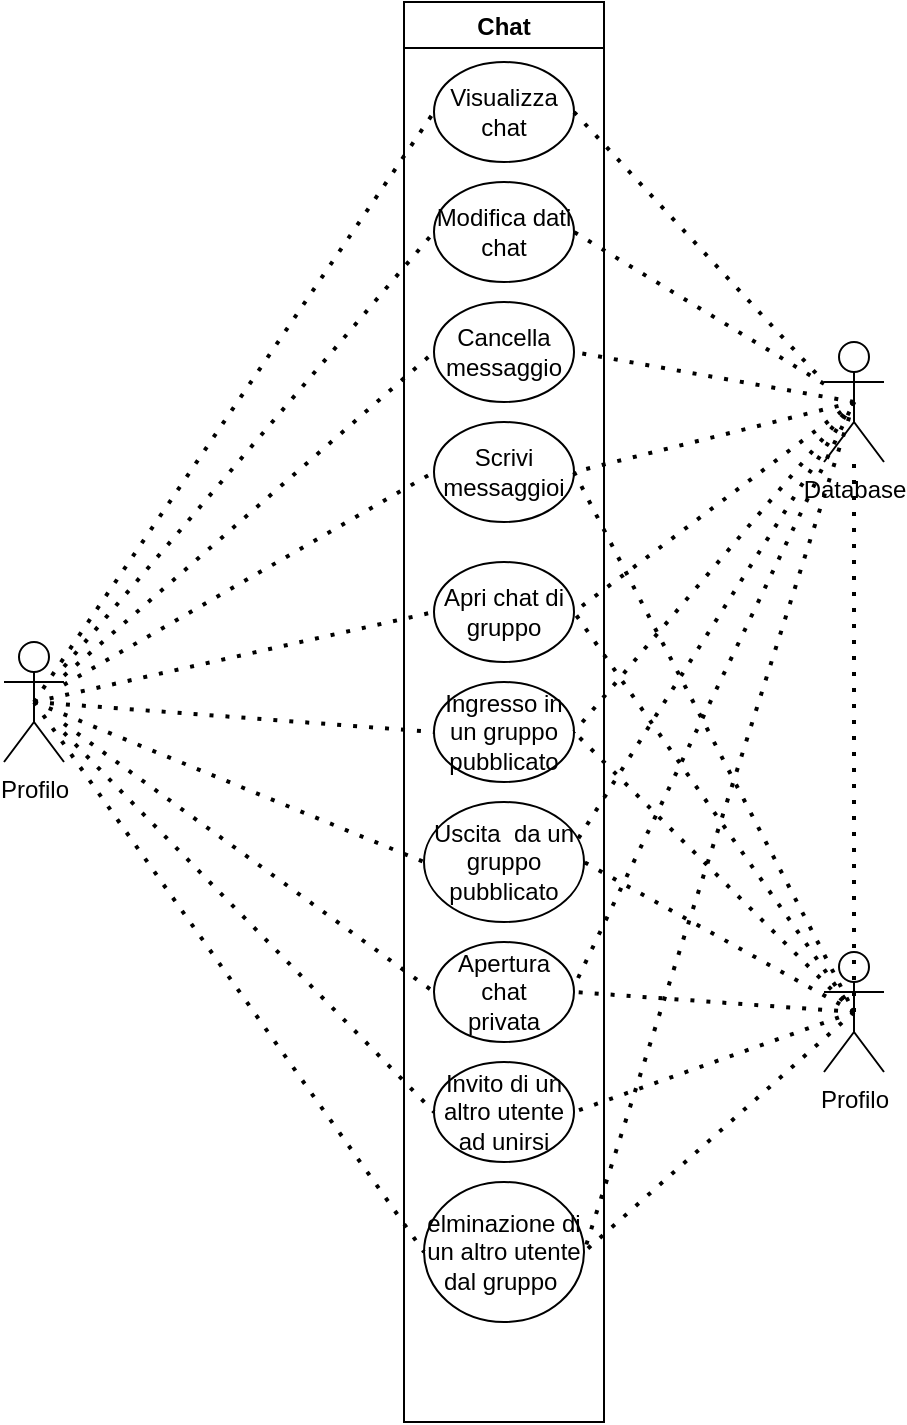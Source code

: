 <mxfile version="19.0.3" type="device"><diagram id="Vm9oYV6uqe7cTlF5DGEn" name="Page-1"><mxGraphModel dx="1278" dy="641" grid="1" gridSize="10" guides="1" tooltips="1" connect="1" arrows="1" fold="1" page="1" pageScale="1" pageWidth="827" pageHeight="1169" math="0" shadow="0"><root><mxCell id="0"/><mxCell id="1" parent="0"/><mxCell id="wOT-u2X4LBz9xPUqAjcz-2" value="&lt;meta charset=&quot;utf-8&quot;&gt;&lt;pre class=&quot;clipboard-data-container selectable hidden-input&quot; spellcheck=&quot;false&quot; tabindex=&quot;-1&quot; lang=&quot;klingon&quot; style=&quot;font-style: normal; font-weight: normal; letter-spacing: normal; text-indent: 0px; text-transform: none; word-spacing: 0px; text-decoration: none; margin: 0px; padding: 0px; border: 0px; font-family: inherit; font-size: 1px; font-stretch: inherit; line-height: inherit; overflow-wrap: break-word; outline: none; opacity: 0; top: 0px; left: 200px; width: 50px; height: 50px; overflow: scroll; color: rgb(0, 0, 0);&quot;&gt;{&#10;  &quot;type&quot;: &quot;selection&quot;,&#10;  &quot;guid&quot;: &quot;cb9ee496&quot;,&#10;  &quot;source&quot;: &quot;a1e20da75&quot;,&#10;  &quot;data&quot;: {&#10;    &quot;nodes&quot;: [&#10;      {&#10;        &quot;id&quot;: &quot;db95efa9&quot;,&#10;        &quot;x&quot;: 260,&#10;        &quot;y&quot;: 393,&#10;        &quot;width&quot;: 157,&#10;        &quot;height&quot;: 1111,&#10;        &quot;rotation&quot;: 0,&#10;        &quot;transform&quot;: &quot;matrix(1 0 0 1 260 393)&quot;,&#10;        &quot;inspectables&quot;: {&#10;          &quot;width_policy&quot;: &quot;fixed&quot;,&#10;          &quot;height_policy&quot;: &quot;fixed&quot;,&#10;          &quot;color&quot;: &quot;rgb(0,0,0)&quot;,&#10;          &quot;font_size&quot;: 14,&#10;          &quot;text_align&quot;: &quot;center&quot;,&#10;          &quot;line_height&quot;: 1.3,&#10;          &quot;background_color&quot;: &quot;rgb(255,255,255)&quot;,&#10;          &quot;stroke_color&quot;: &quot;rgb(0,0,0)&quot;,&#10;          &quot;stroke_width&quot;: 1.5,&#10;          &quot;stroke_style&quot;: &quot;solid&quot;,&#10;          &quot;opacity&quot;: 100,&#10;          &quot;bold&quot;: true,&#10;          &quot;italic&quot;: false,&#10;          &quot;underline&quot;: false,&#10;          &quot;strikethrough&quot;: false,&#10;          &quot;small_caps&quot;: false,&#10;          &quot;uppercase&quot;: false,&#10;          &quot;letter_spacing&quot;: 0,&#10;          &quot;font&quot;: &quot;Roboto&quot;,&#10;          &quot;font_weight&quot;: 400,&#10;          &quot;aspect_lock&quot;: false,&#10;          &quot;fe_dropshadow_enabled&quot;: true,&#10;          &quot;fe_dropshadow_opacity&quot;: 13,&#10;          &quot;fe_dropshadow_angle&quot;: 90,&#10;          &quot;fe_dropshadow_distance&quot;: 5,&#10;          &quot;fe_dropshadow_size&quot;: 11,&#10;          &quot;fe_dropshadow_color&quot;: &quot;rgb(45, 75, 90)&quot;,&#10;          &quot;vertical_align&quot;: &quot;top&quot;,&#10;          &quot;padding_left&quot;: 10,&#10;          &quot;padding_right&quot;: 10,&#10;          &quot;padding_top&quot;: 10,&#10;          &quot;padding_bottom&quot;: 10,&#10;          &quot;fe_blur_enabled&quot;: false,&#10;          &quot;fe_blur_size&quot;: 5&#10;        },&#10;        &quot;text&quot;: &quot;&amp;lt;p dir=\&quot;auto\&quot;&amp;gt;&amp;lt;span style=\&quot;font-family: Roboto, serif;\&quot; data-font=\&quot;font-roboto\&quot;&amp;gt;Chat&amp;lt;/span&amp;gt;&amp;lt;/p&amp;gt;&quot;,&#10;        &quot;name&quot;: &quot;uml-system-boundary&quot;,&#10;        &quot;deps&quot;: {}&#10;      },&#10;      {&#10;        &quot;id&quot;: &quot;41e5ae84&quot;,&#10;        &quot;x&quot;: 276,&#10;        &quot;y&quot;: 425,&#10;        &quot;width&quot;: 122,&#10;        &quot;height&quot;: 73,&#10;        &quot;rotation&quot;: 0,&#10;        &quot;transform&quot;: &quot;matrix(1 0 0 1 276 425)&quot;,&#10;        &quot;inspectables&quot;: {&#10;          &quot;width_policy&quot;: &quot;fixed&quot;,&#10;          &quot;height_policy&quot;: &quot;fixed&quot;,&#10;          &quot;color&quot;: &quot;rgb(0,0,0)&quot;,&#10;          &quot;font_size&quot;: 14,&#10;          &quot;text_align&quot;: &quot;center&quot;,&#10;          &quot;line_height&quot;: 1.3,&#10;          &quot;background_color&quot;: &quot;rgb(255,255,255)&quot;,&#10;          &quot;stroke_color&quot;: &quot;rgb(0,0,0)&quot;,&#10;          &quot;stroke_width&quot;: 1.5,&#10;          &quot;stroke_style&quot;: &quot;solid&quot;,&#10;          &quot;opacity&quot;: 100,&#10;          &quot;bold&quot;: null,&#10;          &quot;italic&quot;: false,&#10;          &quot;underline&quot;: false,&#10;          &quot;strikethrough&quot;: false,&#10;          &quot;small_caps&quot;: false,&#10;          &quot;uppercase&quot;: false,&#10;          &quot;letter_spacing&quot;: 0,&#10;          &quot;font&quot;: &quot;Roboto&quot;,&#10;          &quot;font_weight&quot;: 600,&#10;          &quot;aspect_lock&quot;: false,&#10;          &quot;fe_dropshadow_enabled&quot;: false,&#10;          &quot;fe_dropshadow_opacity&quot;: 75,&#10;          &quot;fe_dropshadow_angle&quot;: 90,&#10;          &quot;fe_dropshadow_distance&quot;: 5,&#10;          &quot;fe_dropshadow_size&quot;: 5,&#10;          &quot;fe_dropshadow_color&quot;: &quot;rgb(0, 0, 0)&quot;,&#10;          &quot;vertical_align&quot;: &quot;middle&quot;,&#10;          &quot;padding_left&quot;: 0,&#10;          &quot;padding_right&quot;: 0,&#10;          &quot;padding_top&quot;: 0,&#10;          &quot;padding_bottom&quot;: 0,&#10;          &quot;fe_blur_enabled&quot;: false,&#10;          &quot;fe_blur_size&quot;: 5&#10;        },&#10;        &quot;text&quot;: &quot;&amp;lt;p dir=\&quot;auto\&quot;&amp;gt;&amp;lt;span style=\&quot;font-family: Roboto, serif;\&quot; data-font=\&quot;font-roboto\&quot;&amp;gt;Personalizza sfondo&amp;lt;/span&amp;gt;&amp;lt;/p&amp;gt;&quot;,&#10;        &quot;name&quot;: &quot;uml-usecase&quot;,&#10;        &quot;deps&quot;: {}&#10;      },&#10;      {&#10;        &quot;id&quot;: &quot;97ffa20e&quot;,&#10;        &quot;x&quot;: 598,&#10;        &quot;y&quot;: 1026,&#10;        &quot;width&quot;: 93.22,&#10;        &quot;height&quot;: 124,&#10;        &quot;rotation&quot;: 0,&#10;        &quot;transform&quot;: &quot;matrix(1 0 0 1 598 1026)&quot;,&#10;        &quot;inspectables&quot;: {&#10;          &quot;aspect_lock&quot;: true,&#10;          &quot;background_color&quot;: &quot;rgb(17, 129, 241)&quot;,&#10;          &quot;stroke_color&quot;: &quot;rgb(17, 129, 241)&quot;,&#10;          &quot;stroke_width&quot;: 3,&#10;          &quot;stroke_style&quot;: &quot;solid&quot;,&#10;          &quot;opacity&quot;: 100,&#10;          &quot;fe_dropshadow_enabled&quot;: false,&#10;          &quot;fe_dropshadow_opacity&quot;: 75,&#10;          &quot;fe_dropshadow_angle&quot;: 90,&#10;          &quot;fe_dropshadow_distance&quot;: 5,&#10;          &quot;fe_dropshadow_size&quot;: 5,&#10;          &quot;fe_dropshadow_color&quot;: &quot;rgb(0, 0, 0)&quot;,&#10;          &quot;fe_blur_enabled&quot;: false,&#10;          &quot;fe_blur_size&quot;: 5,&#10;          &quot;color&quot;: &quot;rgb(0,0,0)&quot;,&#10;          &quot;font_size&quot;: 14,&#10;          &quot;text_align&quot;: &quot;center&quot;,&#10;          &quot;line_height&quot;: 1.3,&#10;          &quot;bold&quot;: true,&#10;          &quot;italic&quot;: false,&#10;          &quot;underline&quot;: false,&#10;          &quot;strikethrough&quot;: false,&#10;          &quot;small_caps&quot;: false,&#10;          &quot;uppercase&quot;: false,&#10;          &quot;letter_spacing&quot;: 0,&#10;          &quot;font&quot;: &quot;Roboto&quot;,&#10;          &quot;font_weight&quot;: 400,&#10;          &quot;width_policy&quot;: &quot;fixed&quot;,&#10;          &quot;height_policy&quot;: &quot;fixed&quot;&#10;        },&#10;        &quot;text&quot;: &quot;Utente&quot;,&#10;        &quot;name&quot;: &quot;uml-actor&quot;,&#10;        &quot;deps&quot;: {}&#10;      },&#10;      {&#10;        &quot;id&quot;: &quot;1e8850db&quot;,&#10;        &quot;x&quot;: 286,&#10;        &quot;y&quot;: 1047,&#10;        &quot;width&quot;: 106,&#10;        &quot;height&quot;: 83,&#10;        &quot;rotation&quot;: 0,&#10;        &quot;transform&quot;: &quot;matrix(1 0 0 1 286 1047)&quot;,&#10;        &quot;inspectables&quot;: {&#10;          &quot;width_policy&quot;: &quot;fixed&quot;,&#10;          &quot;height_policy&quot;: &quot;fixed&quot;,&#10;          &quot;color&quot;: &quot;rgb(0,0,0)&quot;,&#10;          &quot;font_size&quot;: 14,&#10;          &quot;text_align&quot;: &quot;center&quot;,&#10;          &quot;line_height&quot;: 1.3,&#10;          &quot;background_color&quot;: &quot;rgb(255,255,255)&quot;,&#10;          &quot;stroke_color&quot;: &quot;rgb(0,0,0)&quot;,&#10;          &quot;stroke_width&quot;: 1.5,&#10;          &quot;stroke_style&quot;: &quot;solid&quot;,&#10;          &quot;opacity&quot;: 100,&#10;          &quot;bold&quot;: null,&#10;          &quot;italic&quot;: false,&#10;          &quot;underline&quot;: false,&#10;          &quot;strikethrough&quot;: false,&#10;          &quot;small_caps&quot;: false,&#10;          &quot;uppercase&quot;: false,&#10;          &quot;letter_spacing&quot;: 0,&#10;          &quot;font&quot;: &quot;Roboto&quot;,&#10;          &quot;font_weight&quot;: 600,&#10;          &quot;aspect_lock&quot;: false,&#10;          &quot;fe_dropshadow_enabled&quot;: false,&#10;          &quot;fe_dropshadow_opacity&quot;: 75,&#10;          &quot;fe_dropshadow_angle&quot;: 90,&#10;          &quot;fe_dropshadow_distance&quot;: 5,&#10;          &quot;fe_dropshadow_size&quot;: 5,&#10;          &quot;fe_dropshadow_color&quot;: &quot;rgb(0, 0, 0)&quot;,&#10;          &quot;vertical_align&quot;: &quot;middle&quot;,&#10;          &quot;padding_left&quot;: 0,&#10;          &quot;padding_right&quot;: 0,&#10;          &quot;padding_top&quot;: 0,&#10;          &quot;padding_bottom&quot;: 0,&#10;          &quot;fe_blur_enabled&quot;: false,&#10;          &quot;fe_blur_size&quot;: 5&#10;        },&#10;        &quot;text&quot;: &quot;&amp;lt;p dir=\&quot;auto\&quot;&amp;gt;&amp;lt;span style=\&quot;font-family: Roboto, serif;\&quot; data-font=\&quot;font-roboto\&quot;&amp;gt;Accettazione richiesta d'invito&amp;lt;/span&amp;gt;&amp;lt;/p&amp;gt;&amp;lt;p dir=\&quot;auto\&quot;&amp;gt;&amp;lt;span style=\&quot;font-family: Roboto, serif;\&quot; data-font=\&quot;font-roboto\&quot;&amp;gt;&amp;lt;span&amp;gt;﻿&amp;lt;/span&amp;gt;&amp;lt;/span&amp;gt;&amp;lt;/p&amp;gt;&quot;,&#10;        &quot;name&quot;: &quot;uml-usecase&quot;,&#10;        &quot;deps&quot;: {}&#10;      },&#10;      {&#10;        &quot;id&quot;: &quot;50b9f70f&quot;,&#10;        &quot;x&quot;: 395,&#10;        &quot;y&quot;: 986,&#10;        &quot;width&quot;: 205,&#10;        &quot;height&quot;: 103,&#10;        &quot;rotation&quot;: 0,&#10;        &quot;transform&quot;: &quot;matrix(1 0 0 1 395 986)&quot;,&#10;        &quot;inspectables&quot;: {&#10;          &quot;width_policy&quot;: &quot;fixed&quot;,&#10;          &quot;height_policy&quot;: &quot;fixed&quot;,&#10;          &quot;connector_stroke_color&quot;: &quot;rgb(96, 96, 96)&quot;,&#10;          &quot;connector_stroke_width&quot;: 1.5,&#10;          &quot;connector_stroke_style&quot;: &quot;dashed&quot;,&#10;          &quot;opacity&quot;: 100,&#10;          &quot;line_type&quot;: &quot;diagonal&quot;,&#10;          &quot;connector_marker_start&quot;: &quot;none&quot;,&#10;          &quot;connector_marker_end&quot;: &quot;none&quot;,&#10;          &quot;resize_mode&quot;: [&#10;            &quot;nw&quot;,&#10;            &quot;se&quot;,&#10;            &quot;rotation&quot;&#10;          ],&#10;          &quot;aspect_lock&quot;: false,&#10;          &quot;fe_dropshadow_enabled&quot;: false,&#10;          &quot;fe_dropshadow_opacity&quot;: 75,&#10;          &quot;fe_dropshadow_angle&quot;: 90,&#10;          &quot;fe_dropshadow_distance&quot;: 5,&#10;          &quot;fe_dropshadow_size&quot;: 5,&#10;          &quot;fe_dropshadow_color&quot;: &quot;rgb(0, 0, 0)&quot;,&#10;          &quot;start_normal&quot;: 180,&#10;          &quot;end_normal&quot;: 0,&#10;          &quot;x1&quot;: 0,&#10;          &quot;x2&quot;: 1,&#10;          &quot;y1&quot;: 0.5,&#10;          &quot;y2&quot;: 0.5,&#10;          &quot;startx&quot;: 598,&#10;          &quot;starty&quot;: 1088,&#10;          &quot;endx&quot;: 396,&#10;          &quot;endy&quot;: 987.5,&#10;          &quot;offset1&quot;: 0,&#10;          &quot;offset2&quot;: 0,&#10;          &quot;hsplitoffset&quot;: 0,&#10;          &quot;vsplitoffset&quot;: 0,&#10;          &quot;hsplitclosest&quot;: -1,&#10;          &quot;vsplitclosest&quot;: -1,&#10;          &quot;start_node&quot;: &quot;97ffa20e&quot;,&#10;          &quot;end_node&quot;: &quot;036f4fce&quot;,&#10;          &quot;fe_blur_enabled&quot;: false,&#10;          &quot;fe_blur_size&quot;: 5&#10;        },&#10;        &quot;text&quot;: &quot;&quot;,&#10;        &quot;name&quot;: &quot;connector&quot;,&#10;        &quot;deps&quot;: {}&#10;      },&#10;      {&#10;        &quot;id&quot;: &quot;fec60029&quot;,&#10;        &quot;x&quot;: 379,&#10;        &quot;y&quot;: 450,&#10;        &quot;width&quot;: 221,&#10;        &quot;height&quot;: 167,&#10;        &quot;rotation&quot;: 0,&#10;        &quot;transform&quot;: &quot;matrix(1 0 0 1 378.5 449.5)&quot;,&#10;        &quot;inspectables&quot;: {&#10;          &quot;width_policy&quot;: &quot;fixed&quot;,&#10;          &quot;height_policy&quot;: &quot;fixed&quot;,&#10;          &quot;connector_stroke_color&quot;: &quot;rgb(96, 96, 96)&quot;,&#10;          &quot;connector_stroke_width&quot;: 1.5,&#10;          &quot;connector_stroke_style&quot;: &quot;dashed&quot;,&#10;          &quot;opacity&quot;: 100,&#10;          &quot;line_type&quot;: &quot;diagonal&quot;,&#10;          &quot;connector_marker_start&quot;: &quot;none&quot;,&#10;          &quot;connector_marker_end&quot;: &quot;none&quot;,&#10;          &quot;resize_mode&quot;: [&#10;            &quot;nw&quot;,&#10;            &quot;se&quot;,&#10;            &quot;rotation&quot;&#10;          ],&#10;          &quot;aspect_lock&quot;: false,&#10;          &quot;fe_dropshadow_enabled&quot;: false,&#10;          &quot;fe_dropshadow_opacity&quot;: 75,&#10;          &quot;fe_dropshadow_angle&quot;: 90,&#10;          &quot;fe_dropshadow_distance&quot;: 5,&#10;          &quot;fe_dropshadow_size&quot;: 5,&#10;          &quot;fe_dropshadow_color&quot;: &quot;rgb(0, 0, 0)&quot;,&#10;          &quot;start_normal&quot;: 36.975,&#10;          &quot;end_normal&quot;: 180,&#10;          &quot;x1&quot;: 379.5,&#10;          &quot;x2&quot;: 0,&#10;          &quot;y1&quot;: 450.5,&#10;          &quot;y2&quot;: 0.5,&#10;          &quot;startx&quot;: 379.5,&#10;          &quot;starty&quot;: 450.5,&#10;          &quot;endx&quot;: 598,&#10;          &quot;endy&quot;: 615,&#10;          &quot;offset1&quot;: 0,&#10;          &quot;offset2&quot;: 0,&#10;          &quot;hsplitoffset&quot;: 0,&#10;          &quot;vsplitoffset&quot;: 0,&#10;          &quot;hsplitclosest&quot;: -1,&#10;          &quot;vsplitclosest&quot;: -1,&#10;          &quot;start_node&quot;: &quot;&quot;,&#10;          &quot;end_node&quot;: &quot;c43732c6&quot;,&#10;          &quot;fe_blur_enabled&quot;: false,&#10;          &quot;fe_blur_size&quot;: 5&#10;        },&#10;        &quot;text&quot;: &quot;&quot;,&#10;        &quot;name&quot;: &quot;connector&quot;,&#10;        &quot;deps&quot;: {}&#10;      },&#10;      {&#10;        &quot;id&quot;: &quot;afcd6139&quot;,&#10;        &quot;x&quot;: 271,&#10;        &quot;y&quot;: 1164,&#10;        &quot;width&quot;: 135,&#10;        &quot;height&quot;: 58,&#10;        &quot;rotation&quot;: 0,&#10;        &quot;transform&quot;: &quot;matrix(1 0 0 1 271 1164)&quot;,&#10;        &quot;inspectables&quot;: {&#10;          &quot;width_policy&quot;: &quot;fixed&quot;,&#10;          &quot;height_policy&quot;: &quot;fixed&quot;,&#10;          &quot;color&quot;: &quot;rgb(0,0,0)&quot;,&#10;          &quot;font_size&quot;: 14,&#10;          &quot;text_align&quot;: &quot;center&quot;,&#10;          &quot;line_height&quot;: 1.3,&#10;          &quot;background_color&quot;: &quot;rgb(255,255,255)&quot;,&#10;          &quot;stroke_color&quot;: &quot;rgb(0,0,0)&quot;,&#10;          &quot;stroke_width&quot;: 1.5,&#10;          &quot;stroke_style&quot;: &quot;solid&quot;,&#10;          &quot;opacity&quot;: 100,&#10;          &quot;bold&quot;: null,&#10;          &quot;italic&quot;: false,&#10;          &quot;underline&quot;: false,&#10;          &quot;strikethrough&quot;: false,&#10;          &quot;small_caps&quot;: false,&#10;          &quot;uppercase&quot;: false,&#10;          &quot;letter_spacing&quot;: 0,&#10;          &quot;font&quot;: &quot;Roboto&quot;,&#10;          &quot;font_weight&quot;: 600,&#10;          &quot;aspect_lock&quot;: false,&#10;          &quot;fe_dropshadow_enabled&quot;: false,&#10;          &quot;fe_dropshadow_opacity&quot;: 75,&#10;          &quot;fe_dropshadow_angle&quot;: 90,&#10;          &quot;fe_dropshadow_distance&quot;: 5,&#10;          &quot;fe_dropshadow_size&quot;: 5,&#10;          &quot;fe_dropshadow_color&quot;: &quot;rgb(0, 0, 0)&quot;,&#10;          &quot;vertical_align&quot;: &quot;middle&quot;,&#10;          &quot;padding_left&quot;: 0,&#10;          &quot;padding_right&quot;: 0,&#10;          &quot;padding_top&quot;: 0,&#10;          &quot;padding_bottom&quot;: 0,&#10;          &quot;fe_blur_enabled&quot;: false,&#10;          &quot;fe_blur_size&quot;: 5&#10;        },&#10;        &quot;text&quot;: &quot;&amp;lt;p dir=\&quot;auto\&quot;&amp;gt;Apertura chat &amp;lt;/p&amp;gt;&amp;lt;p dir=\&quot;auto\&quot;&amp;gt;privata&amp;lt;/p&amp;gt;&quot;,&#10;        &quot;name&quot;: &quot;uml-usecase&quot;,&#10;        &quot;deps&quot;: {}&#10;      },&#10;      {&#10;        &quot;id&quot;: &quot;60f704fe&quot;,&#10;        &quot;x&quot;: 279,&#10;        &quot;y&quot;: 515,&#10;        &quot;width&quot;: 119,&#10;        &quot;height&quot;: 76,&#10;        &quot;rotation&quot;: 0,&#10;        &quot;transform&quot;: &quot;matrix(1 0 0 1 279 515)&quot;,&#10;        &quot;inspectables&quot;: {&#10;          &quot;width_policy&quot;: &quot;fixed&quot;,&#10;          &quot;height_policy&quot;: &quot;fixed&quot;,&#10;          &quot;color&quot;: &quot;rgb(0,0,0)&quot;,&#10;          &quot;font_size&quot;: 14,&#10;          &quot;text_align&quot;: &quot;center&quot;,&#10;          &quot;line_height&quot;: 1.3,&#10;          &quot;background_color&quot;: &quot;rgb(255,255,255)&quot;,&#10;          &quot;stroke_color&quot;: &quot;rgb(0,0,0)&quot;,&#10;          &quot;stroke_width&quot;: 1.5,&#10;          &quot;stroke_style&quot;: &quot;solid&quot;,&#10;          &quot;opacity&quot;: 100,&#10;          &quot;bold&quot;: null,&#10;          &quot;italic&quot;: false,&#10;          &quot;underline&quot;: false,&#10;          &quot;strikethrough&quot;: false,&#10;          &quot;small_caps&quot;: false,&#10;          &quot;uppercase&quot;: false,&#10;          &quot;letter_spacing&quot;: 0,&#10;          &quot;font&quot;: &quot;Roboto&quot;,&#10;          &quot;font_weight&quot;: 600,&#10;          &quot;aspect_lock&quot;: false,&#10;          &quot;fe_dropshadow_enabled&quot;: false,&#10;          &quot;fe_dropshadow_opacity&quot;: 75,&#10;          &quot;fe_dropshadow_angle&quot;: 90,&#10;          &quot;fe_dropshadow_distance&quot;: 5,&#10;          &quot;fe_dropshadow_size&quot;: 5,&#10;          &quot;fe_dropshadow_color&quot;: &quot;rgb(0, 0, 0)&quot;,&#10;          &quot;vertical_align&quot;: &quot;middle&quot;,&#10;          &quot;padding_left&quot;: 0,&#10;          &quot;padding_right&quot;: 0,&#10;          &quot;padding_top&quot;: 0,&#10;          &quot;padding_bottom&quot;: 0,&#10;          &quot;fe_blur_enabled&quot;: false,&#10;          &quot;fe_blur_size&quot;: 5&#10;        },&#10;        &quot;text&quot;: &quot;&amp;lt;p dir=\&quot;auto\&quot;&amp;gt;Visualizzazione&amp;lt;/p&amp;gt;&amp;lt;p dir=\&quot;auto\&quot;&amp;gt;chat&amp;lt;/p&amp;gt;&amp;lt;p dir=\&quot;auto\&quot;&amp;gt;&amp;lt;br&amp;gt;&amp;lt;/p&amp;gt;&quot;,&#10;        &quot;name&quot;: &quot;uml-usecase&quot;,&#10;        &quot;deps&quot;: {}&#10;      },&#10;      {&#10;        &quot;id&quot;: &quot;b6f65c40&quot;,&#10;        &quot;x&quot;: 55,&#10;        &quot;y&quot;: 906,&#10;        &quot;width&quot;: 92.756,&#10;        &quot;height&quot;: 124,&#10;        &quot;rotation&quot;: 0,&#10;        &quot;transform&quot;: &quot;matrix(1 0 0 1 55 906)&quot;,&#10;        &quot;inspectables&quot;: {&#10;          &quot;aspect_lock&quot;: true,&#10;          &quot;background_color&quot;: &quot;rgb(17, 129, 241)&quot;,&#10;          &quot;stroke_color&quot;: &quot;rgb(17, 129, 241)&quot;,&#10;          &quot;stroke_width&quot;: 3,&#10;          &quot;stroke_style&quot;: &quot;solid&quot;,&#10;          &quot;opacity&quot;: 100,&#10;          &quot;fe_dropshadow_enabled&quot;: false,&#10;          &quot;fe_dropshadow_opacity&quot;: 75,&#10;          &quot;fe_dropshadow_angle&quot;: 90,&#10;          &quot;fe_dropshadow_distance&quot;: 5,&#10;          &quot;fe_dropshadow_size&quot;: 5,&#10;          &quot;fe_dropshadow_color&quot;: &quot;rgb(0, 0, 0)&quot;,&#10;          &quot;fe_blur_enabled&quot;: false,&#10;          &quot;fe_blur_size&quot;: 5,&#10;          &quot;color&quot;: &quot;rgb(0,0,0)&quot;,&#10;          &quot;font_size&quot;: 14,&#10;          &quot;text_align&quot;: &quot;center&quot;,&#10;          &quot;line_height&quot;: 1.3,&#10;          &quot;bold&quot;: true,&#10;          &quot;italic&quot;: false,&#10;          &quot;underline&quot;: false,&#10;          &quot;strikethrough&quot;: false,&#10;          &quot;small_caps&quot;: false,&#10;          &quot;uppercase&quot;: false,&#10;          &quot;letter_spacing&quot;: 0,&#10;          &quot;font&quot;: &quot;Roboto&quot;,&#10;          &quot;font_weight&quot;: 400,&#10;          &quot;width_policy&quot;: &quot;fixed&quot;,&#10;          &quot;height_policy&quot;: &quot;fixed&quot;&#10;        },&#10;        &quot;text&quot;: &quot;Utente&quot;,&#10;        &quot;name&quot;: &quot;uml-actor&quot;,&#10;        &quot;deps&quot;: {}&#10;      },&#10;      {&#10;        &quot;id&quot;: &quot;44377b74&quot;,&#10;        &quot;x&quot;: 147,&#10;        &quot;y&quot;: 966,&#10;        &quot;width&quot;: 126,&#10;        &quot;height&quot;: 228,&#10;        &quot;rotation&quot;: 0,&#10;        &quot;transform&quot;: &quot;matrix(1 0 0 1 147 966.25)&quot;,&#10;        &quot;inspectables&quot;: {&#10;          &quot;width_policy&quot;: &quot;fixed&quot;,&#10;          &quot;height_policy&quot;: &quot;fixed&quot;,&#10;          &quot;connector_stroke_color&quot;: &quot;rgb(96, 96, 96)&quot;,&#10;          &quot;connector_stroke_width&quot;: 1.5,&#10;          &quot;connector_stroke_style&quot;: &quot;dashed&quot;,&#10;          &quot;opacity&quot;: 100,&#10;          &quot;line_type&quot;: &quot;diagonal&quot;,&#10;          &quot;connector_marker_start&quot;: &quot;none&quot;,&#10;          &quot;connector_marker_end&quot;: &quot;none&quot;,&#10;          &quot;resize_mode&quot;: [&#10;            &quot;nw&quot;,&#10;            &quot;se&quot;,&#10;            &quot;rotation&quot;&#10;          ],&#10;          &quot;aspect_lock&quot;: false,&#10;          &quot;fe_dropshadow_enabled&quot;: false,&#10;          &quot;fe_dropshadow_opacity&quot;: 75,&#10;          &quot;fe_dropshadow_angle&quot;: 90,&#10;          &quot;fe_dropshadow_distance&quot;: 5,&#10;          &quot;fe_dropshadow_size&quot;: 5,&#10;          &quot;fe_dropshadow_color&quot;: &quot;rgb(0, 0, 0)&quot;,&#10;          &quot;start_normal&quot;: 0,&#10;          &quot;end_normal&quot;: 180,&#10;          &quot;x1&quot;: 1,&#10;          &quot;x2&quot;: 0,&#10;          &quot;y1&quot;: 0.5,&#10;          &quot;y2&quot;: 0.5,&#10;          &quot;startx&quot;: 147.756,&#10;          &quot;starty&quot;: 968,&#10;          &quot;endx&quot;: 271,&#10;          &quot;endy&quot;: 1193,&#10;          &quot;offset1&quot;: 0,&#10;          &quot;offset2&quot;: 0,&#10;          &quot;hsplitoffset&quot;: 0,&#10;          &quot;vsplitoffset&quot;: 0,&#10;          &quot;hsplitclosest&quot;: -1,&#10;          &quot;vsplitclosest&quot;: -1,&#10;          &quot;start_node&quot;: &quot;b6f65c40&quot;,&#10;          &quot;end_node&quot;: &quot;afcd6139&quot;,&#10;          &quot;fe_blur_enabled&quot;: false,&#10;          &quot;fe_blur_size&quot;: 5&#10;        },&#10;        &quot;text&quot;: &quot;&quot;,&#10;        &quot;name&quot;: &quot;connector&quot;,&#10;        &quot;deps&quot;: {}&#10;      },&#10;      {&#10;        &quot;id&quot;: &quot;66963d23&quot;,&#10;        &quot;x&quot;: 147,&#10;        &quot;y&quot;: 551,&#10;        &quot;width&quot;: 134,&#10;        &quot;height&quot;: 418,&#10;        &quot;rotation&quot;: 0,&#10;        &quot;transform&quot;: &quot;matrix(1 0 0 1 147 551.25)&quot;,&#10;        &quot;inspectables&quot;: {&#10;          &quot;width_policy&quot;: &quot;fixed&quot;,&#10;          &quot;height_policy&quot;: &quot;fixed&quot;,&#10;          &quot;connector_stroke_color&quot;: &quot;rgb(96, 96, 96)&quot;,&#10;          &quot;connector_stroke_width&quot;: 1.5,&#10;          &quot;connector_stroke_style&quot;: &quot;dashed&quot;,&#10;          &quot;opacity&quot;: 100,&#10;          &quot;line_type&quot;: &quot;diagonal&quot;,&#10;          &quot;connector_marker_start&quot;: &quot;none&quot;,&#10;          &quot;connector_marker_end&quot;: &quot;none&quot;,&#10;          &quot;resize_mode&quot;: [&#10;            &quot;nw&quot;,&#10;            &quot;se&quot;,&#10;            &quot;rotation&quot;&#10;          ],&#10;          &quot;aspect_lock&quot;: false,&#10;          &quot;fe_dropshadow_enabled&quot;: false,&#10;          &quot;fe_dropshadow_opacity&quot;: 75,&#10;          &quot;fe_dropshadow_angle&quot;: 90,&#10;          &quot;fe_dropshadow_distance&quot;: 5,&#10;          &quot;fe_dropshadow_size&quot;: 5,&#10;          &quot;fe_dropshadow_color&quot;: &quot;rgb(0, 0, 0)&quot;,&#10;          &quot;start_normal&quot;: 0,&#10;          &quot;end_normal&quot;: 180,&#10;          &quot;x1&quot;: 1,&#10;          &quot;x2&quot;: 0,&#10;          &quot;y1&quot;: 0.5,&#10;          &quot;y2&quot;: 0.5,&#10;          &quot;startx&quot;: 147.756,&#10;          &quot;starty&quot;: 968,&#10;          &quot;endx&quot;: 279,&#10;          &quot;endy&quot;: 553,&#10;          &quot;offset1&quot;: 0,&#10;          &quot;offset2&quot;: 0,&#10;          &quot;hsplitoffset&quot;: 0,&#10;          &quot;vsplitoffset&quot;: 0,&#10;          &quot;hsplitclosest&quot;: -1,&#10;          &quot;vsplitclosest&quot;: -1,&#10;          &quot;start_node&quot;: &quot;b6f65c40&quot;,&#10;          &quot;end_node&quot;: &quot;60f704fe&quot;,&#10;          &quot;fe_blur_enabled&quot;: false,&#10;          &quot;fe_blur_size&quot;: 5&#10;        },&#10;        &quot;text&quot;: &quot;&quot;,&#10;        &quot;name&quot;: &quot;connector&quot;,&#10;        &quot;deps&quot;: {}&#10;      },&#10;      {&#10;        &quot;id&quot;: &quot;08fb4035&quot;,&#10;        &quot;x&quot;: 278,&#10;        &quot;y&quot;: 837,&#10;        &quot;width&quot;: 121,&#10;        &quot;height&quot;: 91,&#10;        &quot;rotation&quot;: 0,&#10;        &quot;transform&quot;: &quot;matrix(1 0 0 1 278 837)&quot;,&#10;        &quot;inspectables&quot;: {&#10;          &quot;width_policy&quot;: &quot;fixed&quot;,&#10;          &quot;height_policy&quot;: &quot;fixed&quot;,&#10;          &quot;color&quot;: &quot;rgb(0,0,0)&quot;,&#10;          &quot;font_size&quot;: 14,&#10;          &quot;text_align&quot;: &quot;center&quot;,&#10;          &quot;line_height&quot;: 1.3,&#10;          &quot;background_color&quot;: &quot;rgb(255,255,255)&quot;,&#10;          &quot;stroke_color&quot;: &quot;rgb(0,0,0)&quot;,&#10;          &quot;stroke_width&quot;: 1.5,&#10;          &quot;stroke_style&quot;: &quot;solid&quot;,&#10;          &quot;opacity&quot;: 100,&#10;          &quot;bold&quot;: null,&#10;          &quot;italic&quot;: false,&#10;          &quot;underline&quot;: false,&#10;          &quot;strikethrough&quot;: false,&#10;          &quot;small_caps&quot;: false,&#10;          &quot;uppercase&quot;: false,&#10;          &quot;letter_spacing&quot;: 0,&#10;          &quot;font&quot;: &quot;Roboto&quot;,&#10;          &quot;font_weight&quot;: 600,&#10;          &quot;aspect_lock&quot;: false,&#10;          &quot;fe_dropshadow_enabled&quot;: false,&#10;          &quot;fe_dropshadow_opacity&quot;: 75,&#10;          &quot;fe_dropshadow_angle&quot;: 90,&#10;          &quot;fe_dropshadow_distance&quot;: 5,&#10;          &quot;fe_dropshadow_size&quot;: 5,&#10;          &quot;fe_dropshadow_color&quot;: &quot;rgb(0, 0, 0)&quot;,&#10;          &quot;vertical_align&quot;: &quot;middle&quot;,&#10;          &quot;padding_left&quot;: 0,&#10;          &quot;padding_right&quot;: 0,&#10;          &quot;padding_top&quot;: 0,&#10;          &quot;padding_bottom&quot;: 0,&#10;          &quot;fe_blur_enabled&quot;: false,&#10;          &quot;fe_blur_size&quot;: 5&#10;        },&#10;        &quot;text&quot;: &quot;&amp;lt;p dir=\&quot;auto\&quot;&amp;gt;&amp;lt;span style=\&quot;font-weight: 600; font-family: Roboto, serif;\&quot; data-font=\&quot;font-roboto\&quot;&amp;gt;Apertura chat&amp;lt;/span&amp;gt;&amp;lt;/p&amp;gt;&amp;lt;p dir=\&quot;auto\&quot;&amp;gt;&amp;lt;span style=\&quot;font-weight: 600; font-family: Roboto, serif;\&quot; data-font=\&quot;font-roboto\&quot;&amp;gt;﻿di gruppo&amp;lt;/span&amp;gt;&amp;lt;/p&amp;gt;&amp;lt;p dir=\&quot;auto\&quot;&amp;gt;&amp;lt;span style=\&quot;font-weight: 600; font-family: Roboto, serif;\&quot; data-font=\&quot;font-roboto\&quot;&amp;gt;﻿&amp;lt;/span&amp;gt;&amp;lt;/p&amp;gt;&quot;,&#10;        &quot;name&quot;: &quot;uml-usecase&quot;,&#10;        &quot;deps&quot;: {}&#10;      },&#10;      {&#10;        &quot;id&quot;: &quot;c43732c6&quot;,&#10;        &quot;x&quot;: 598,&#10;        &quot;y&quot;: 553,&#10;        &quot;width&quot;: 93.22,&#10;        &quot;height&quot;: 124,&#10;        &quot;rotation&quot;: 0,&#10;        &quot;transform&quot;: &quot;matrix(1 0 0 1 598 553)&quot;,&#10;        &quot;inspectables&quot;: {&#10;          &quot;aspect_lock&quot;: true,&#10;          &quot;background_color&quot;: &quot;rgb(17, 129, 241)&quot;,&#10;          &quot;stroke_color&quot;: &quot;rgb(17, 129, 241)&quot;,&#10;          &quot;stroke_width&quot;: 3,&#10;          &quot;stroke_style&quot;: &quot;solid&quot;,&#10;          &quot;opacity&quot;: 100,&#10;          &quot;fe_dropshadow_enabled&quot;: false,&#10;          &quot;fe_dropshadow_opacity&quot;: 75,&#10;          &quot;fe_dropshadow_angle&quot;: 90,&#10;          &quot;fe_dropshadow_distance&quot;: 5,&#10;          &quot;fe_dropshadow_size&quot;: 5,&#10;          &quot;fe_dropshadow_color&quot;: &quot;rgb(0, 0, 0)&quot;,&#10;          &quot;fe_blur_enabled&quot;: false,&#10;          &quot;fe_blur_size&quot;: 5,&#10;          &quot;color&quot;: &quot;rgb(0,0,0)&quot;,&#10;          &quot;font_size&quot;: 14,&#10;          &quot;text_align&quot;: &quot;center&quot;,&#10;          &quot;line_height&quot;: 1.3,&#10;          &quot;bold&quot;: true,&#10;          &quot;italic&quot;: false,&#10;          &quot;underline&quot;: false,&#10;          &quot;strikethrough&quot;: false,&#10;          &quot;small_caps&quot;: false,&#10;          &quot;uppercase&quot;: false,&#10;          &quot;letter_spacing&quot;: 0,&#10;          &quot;font&quot;: &quot;Roboto&quot;,&#10;          &quot;font_weight&quot;: 400,&#10;          &quot;width_policy&quot;: &quot;fixed&quot;,&#10;          &quot;height_policy&quot;: &quot;fixed&quot;&#10;        },&#10;        &quot;text&quot;: &quot;Database&quot;,&#10;        &quot;name&quot;: &quot;uml-actor&quot;,&#10;        &quot;deps&quot;: {}&#10;      },&#10;      {&#10;        &quot;id&quot;: &quot;7da6b022&quot;,&#10;        &quot;x&quot;: 394,&#10;        &quot;y&quot;: 614,&#10;        &quot;width&quot;: 206,&#10;        &quot;height&quot;: 157,&#10;        &quot;rotation&quot;: 0,&#10;        &quot;transform&quot;: &quot;matrix(1 0 0 1 393.5 613.5)&quot;,&#10;        &quot;inspectables&quot;: {&#10;          &quot;width_policy&quot;: &quot;fixed&quot;,&#10;          &quot;height_policy&quot;: &quot;fixed&quot;,&#10;          &quot;connector_stroke_color&quot;: &quot;rgb(96, 96, 96)&quot;,&#10;          &quot;connector_stroke_width&quot;: 1.5,&#10;          &quot;connector_stroke_style&quot;: &quot;dashed&quot;,&#10;          &quot;opacity&quot;: 100,&#10;          &quot;line_type&quot;: &quot;diagonal&quot;,&#10;          &quot;connector_marker_start&quot;: &quot;none&quot;,&#10;          &quot;connector_marker_end&quot;: &quot;none&quot;,&#10;          &quot;resize_mode&quot;: [&#10;            &quot;nw&quot;,&#10;            &quot;se&quot;,&#10;            &quot;rotation&quot;&#10;          ],&#10;          &quot;aspect_lock&quot;: false,&#10;          &quot;fe_dropshadow_enabled&quot;: false,&#10;          &quot;fe_dropshadow_opacity&quot;: 75,&#10;          &quot;fe_dropshadow_angle&quot;: 90,&#10;          &quot;fe_dropshadow_distance&quot;: 5,&#10;          &quot;fe_dropshadow_size&quot;: 5,&#10;          &quot;fe_dropshadow_color&quot;: &quot;rgb(0, 0, 0)&quot;,&#10;          &quot;start_normal&quot;: 0,&#10;          &quot;end_normal&quot;: 180,&#10;          &quot;x1&quot;: 1,&#10;          &quot;x2&quot;: 0,&#10;          &quot;y1&quot;: 0.5,&#10;          &quot;y2&quot;: 0.5,&#10;          &quot;startx&quot;: 395,&#10;          &quot;starty&quot;: 769,&#10;          &quot;endx&quot;: 598,&#10;          &quot;endy&quot;: 615,&#10;          &quot;offset1&quot;: 0,&#10;          &quot;offset2&quot;: 0,&#10;          &quot;hsplitoffset&quot;: 0,&#10;          &quot;vsplitoffset&quot;: 0,&#10;          &quot;hsplitclosest&quot;: -1,&#10;          &quot;vsplitclosest&quot;: -1,&#10;          &quot;start_node&quot;: &quot;74c3804a&quot;,&#10;          &quot;end_node&quot;: &quot;c43732c6&quot;,&#10;          &quot;fe_blur_enabled&quot;: false,&#10;          &quot;fe_blur_size&quot;: 5&#10;        },&#10;        &quot;text&quot;: &quot;&quot;,&#10;        &quot;name&quot;: &quot;connector&quot;,&#10;        &quot;deps&quot;: {}&#10;      },&#10;      {&#10;        &quot;id&quot;: &quot;50252abd&quot;,&#10;        &quot;x&quot;: 397,&#10;        &quot;y&quot;: 552,&#10;        &quot;width&quot;: 203,&#10;        &quot;height&quot;: 65,&#10;        &quot;rotation&quot;: 0,&#10;        &quot;transform&quot;: &quot;matrix(1 0 0 1 396.5 551.5)&quot;,&#10;        &quot;inspectables&quot;: {&#10;          &quot;width_policy&quot;: &quot;fixed&quot;,&#10;          &quot;height_policy&quot;: &quot;fixed&quot;,&#10;          &quot;connector_stroke_color&quot;: &quot;rgb(96, 96, 96)&quot;,&#10;          &quot;connector_stroke_width&quot;: 1.5,&#10;          &quot;connector_stroke_style&quot;: &quot;dashed&quot;,&#10;          &quot;opacity&quot;: 100,&#10;          &quot;line_type&quot;: &quot;diagonal&quot;,&#10;          &quot;connector_marker_start&quot;: &quot;none&quot;,&#10;          &quot;connector_marker_end&quot;: &quot;none&quot;,&#10;          &quot;resize_mode&quot;: [&#10;            &quot;nw&quot;,&#10;            &quot;se&quot;,&#10;            &quot;rotation&quot;&#10;          ],&#10;          &quot;aspect_lock&quot;: false,&#10;          &quot;fe_dropshadow_enabled&quot;: false,&#10;          &quot;fe_dropshadow_opacity&quot;: 75,&#10;          &quot;fe_dropshadow_angle&quot;: 90,&#10;          &quot;fe_dropshadow_distance&quot;: 5,&#10;          &quot;fe_dropshadow_size&quot;: 5,&#10;          &quot;fe_dropshadow_color&quot;: &quot;rgb(0, 0, 0)&quot;,&#10;          &quot;start_normal&quot;: 0,&#10;          &quot;end_normal&quot;: 180,&#10;          &quot;x1&quot;: 1,&#10;          &quot;x2&quot;: 0,&#10;          &quot;y1&quot;: 0.5,&#10;          &quot;y2&quot;: 0.5,&#10;          &quot;startx&quot;: 398,&#10;          &quot;starty&quot;: 553,&#10;          &quot;endx&quot;: 598,&#10;          &quot;endy&quot;: 615,&#10;          &quot;offset1&quot;: 0,&#10;          &quot;offset2&quot;: 0,&#10;          &quot;hsplitoffset&quot;: 0,&#10;          &quot;vsplitoffset&quot;: 0,&#10;          &quot;hsplitclosest&quot;: -1,&#10;          &quot;vsplitclosest&quot;: -1,&#10;          &quot;start_node&quot;: &quot;60f704fe&quot;,&#10;          &quot;end_node&quot;: &quot;c43732c6&quot;,&#10;          &quot;fe_blur_enabled&quot;: false,&#10;          &quot;fe_blur_size&quot;: 5&#10;        },&#10;        &quot;text&quot;: &quot;&quot;,&#10;        &quot;name&quot;: &quot;connector&quot;,&#10;        &quot;deps&quot;: {}&#10;      },&#10;      {&#10;        &quot;id&quot;: &quot;77313e8a&quot;,&#10;        &quot;x&quot;: 644,&#10;        &quot;y&quot;: 676,&#10;        &quot;width&quot;: 3,&#10;        &quot;height&quot;: 352,&#10;        &quot;rotation&quot;: 0,&#10;        &quot;transform&quot;: &quot;matrix(1 0 0 1 644 676)&quot;,&#10;        &quot;inspectables&quot;: {&#10;          &quot;width_policy&quot;: &quot;fixed&quot;,&#10;          &quot;height_policy&quot;: &quot;fixed&quot;,&#10;          &quot;connector_stroke_color&quot;: &quot;rgb(96, 96, 96)&quot;,&#10;          &quot;connector_stroke_width&quot;: 1.5,&#10;          &quot;connector_stroke_style&quot;: &quot;dashed&quot;,&#10;          &quot;opacity&quot;: 100,&#10;          &quot;line_type&quot;: &quot;diagonal&quot;,&#10;          &quot;connector_marker_start&quot;: &quot;none&quot;,&#10;          &quot;connector_marker_end&quot;: &quot;none&quot;,&#10;          &quot;resize_mode&quot;: [&#10;            &quot;nw&quot;,&#10;            &quot;se&quot;,&#10;            &quot;rotation&quot;&#10;          ],&#10;          &quot;aspect_lock&quot;: false,&#10;          &quot;fe_dropshadow_enabled&quot;: false,&#10;          &quot;fe_dropshadow_opacity&quot;: 75,&#10;          &quot;fe_dropshadow_angle&quot;: 90,&#10;          &quot;fe_dropshadow_distance&quot;: 5,&#10;          &quot;fe_dropshadow_size&quot;: 5,&#10;          &quot;fe_dropshadow_color&quot;: &quot;rgb(0, 0, 0)&quot;,&#10;          &quot;start_normal&quot;: 90,&#10;          &quot;end_normal&quot;: 270,&#10;          &quot;x1&quot;: 0.5,&#10;          &quot;x2&quot;: 0.5,&#10;          &quot;y1&quot;: 1,&#10;          &quot;y2&quot;: 0,&#10;          &quot;startx&quot;: 644.61,&#10;          &quot;starty&quot;: 677,&#10;          &quot;endx&quot;: 644.61,&#10;          &quot;endy&quot;: 1026,&#10;          &quot;offset1&quot;: 0,&#10;          &quot;offset2&quot;: 0,&#10;          &quot;hsplitoffset&quot;: 0,&#10;          &quot;vsplitoffset&quot;: 0,&#10;          &quot;hsplitclosest&quot;: -1,&#10;          &quot;vsplitclosest&quot;: -1,&#10;          &quot;start_node&quot;: &quot;c43732c6&quot;,&#10;          &quot;end_node&quot;: &quot;97ffa20e&quot;,&#10;          &quot;fe_blur_enabled&quot;: false,&#10;          &quot;fe_blur_size&quot;: 5&#10;        },&#10;        &quot;text&quot;: &quot;&quot;,&#10;        &quot;name&quot;: &quot;connector&quot;,&#10;        &quot;deps&quot;: {}&#10;      },&#10;      {&#10;        &quot;id&quot;: &quot;152abc87&quot;,&#10;        &quot;x&quot;: 405,&#10;        &quot;y&quot;: 1086,&#10;        &quot;width&quot;: 195,&#10;        &quot;height&quot;: 108,&#10;        &quot;rotation&quot;: 0,&#10;        &quot;transform&quot;: &quot;matrix(1 0 0 1 405 1086)&quot;,&#10;        &quot;inspectables&quot;: {&#10;          &quot;width_policy&quot;: &quot;fixed&quot;,&#10;          &quot;height_policy&quot;: &quot;fixed&quot;,&#10;          &quot;connector_stroke_color&quot;: &quot;rgb(96, 96, 96)&quot;,&#10;          &quot;connector_stroke_width&quot;: 1.5,&#10;          &quot;connector_stroke_style&quot;: &quot;dashed&quot;,&#10;          &quot;opacity&quot;: 100,&#10;          &quot;line_type&quot;: &quot;diagonal&quot;,&#10;          &quot;connector_marker_start&quot;: &quot;none&quot;,&#10;          &quot;connector_marker_end&quot;: &quot;none&quot;,&#10;          &quot;resize_mode&quot;: [&#10;            &quot;nw&quot;,&#10;            &quot;se&quot;,&#10;            &quot;rotation&quot;&#10;          ],&#10;          &quot;aspect_lock&quot;: false,&#10;          &quot;fe_dropshadow_enabled&quot;: false,&#10;          &quot;fe_dropshadow_opacity&quot;: 75,&#10;          &quot;fe_dropshadow_angle&quot;: 90,&#10;          &quot;fe_dropshadow_distance&quot;: 5,&#10;          &quot;fe_dropshadow_size&quot;: 5,&#10;          &quot;fe_dropshadow_color&quot;: &quot;rgb(0, 0, 0)&quot;,&#10;          &quot;start_normal&quot;: 0,&#10;          &quot;end_normal&quot;: 180,&#10;          &quot;x1&quot;: 1,&#10;          &quot;x2&quot;: 0,&#10;          &quot;y1&quot;: 0.5,&#10;          &quot;y2&quot;: 0.5,&#10;          &quot;startx&quot;: 406,&#10;          &quot;starty&quot;: 1193,&#10;          &quot;endx&quot;: 598,&#10;          &quot;endy&quot;: 1088,&#10;          &quot;offset1&quot;: 0,&#10;          &quot;offset2&quot;: 0,&#10;          &quot;hsplitoffset&quot;: 0,&#10;          &quot;vsplitoffset&quot;: 0,&#10;          &quot;hsplitclosest&quot;: -1,&#10;          &quot;vsplitclosest&quot;: -1,&#10;          &quot;start_node&quot;: &quot;afcd6139&quot;,&#10;          &quot;end_node&quot;: &quot;97ffa20e&quot;,&#10;          &quot;fe_blur_enabled&quot;: false,&#10;          &quot;fe_blur_size&quot;: 5&#10;        },&#10;        &quot;text&quot;: &quot;&quot;,&#10;        &quot;name&quot;: &quot;connector&quot;,&#10;        &quot;deps&quot;: {}&#10;      },&#10;      {&#10;        &quot;id&quot;: &quot;21a38a1b&quot;,&#10;        &quot;x&quot;: 279,&#10;        &quot;y&quot;: 615,&#10;        &quot;width&quot;: 119,&#10;        &quot;height&quot;: 89,&#10;        &quot;rotation&quot;: 0,&#10;        &quot;transform&quot;: &quot;matrix(1 0 0 1 279 615)&quot;,&#10;        &quot;inspectables&quot;: {&#10;          &quot;width_policy&quot;: &quot;fixed&quot;,&#10;          &quot;height_policy&quot;: &quot;fixed&quot;,&#10;          &quot;color&quot;: &quot;rgb(0,0,0)&quot;,&#10;          &quot;font_size&quot;: 14,&#10;          &quot;text_align&quot;: &quot;center&quot;,&#10;          &quot;line_height&quot;: 1.3,&#10;          &quot;background_color&quot;: &quot;rgb(255,255,255)&quot;,&#10;          &quot;stroke_color&quot;: &quot;rgb(0,0,0)&quot;,&#10;          &quot;stroke_width&quot;: 1.5,&#10;          &quot;stroke_style&quot;: &quot;solid&quot;,&#10;          &quot;opacity&quot;: 100,&#10;          &quot;bold&quot;: null,&#10;          &quot;italic&quot;: false,&#10;          &quot;underline&quot;: false,&#10;          &quot;strikethrough&quot;: false,&#10;          &quot;small_caps&quot;: false,&#10;          &quot;uppercase&quot;: false,&#10;          &quot;letter_spacing&quot;: 0,&#10;          &quot;font&quot;: &quot;Roboto&quot;,&#10;          &quot;font_weight&quot;: 600,&#10;          &quot;aspect_lock&quot;: false,&#10;          &quot;fe_dropshadow_enabled&quot;: false,&#10;          &quot;fe_dropshadow_opacity&quot;: 75,&#10;          &quot;fe_dropshadow_angle&quot;: 90,&#10;          &quot;fe_dropshadow_distance&quot;: 5,&#10;          &quot;fe_dropshadow_size&quot;: 5,&#10;          &quot;fe_dropshadow_color&quot;: &quot;rgb(0, 0, 0)&quot;,&#10;          &quot;vertical_align&quot;: &quot;middle&quot;,&#10;          &quot;padding_left&quot;: 0,&#10;          &quot;padding_right&quot;: 0,&#10;          &quot;padding_top&quot;: 0,&#10;          &quot;padding_bottom&quot;: 0,&#10;          &quot;fe_blur_enabled&quot;: false,&#10;          &quot;fe_blur_size&quot;: 5&#10;        },&#10;        &quot;text&quot;: &quot;&amp;lt;p dir=\&quot;auto\&quot;&amp;gt;Modifica dati chat&amp;lt;/p&amp;gt;&amp;lt;p dir=\&quot;auto\&quot;&amp;gt;&amp;lt;br&amp;gt;&amp;lt;/p&amp;gt;&quot;,&#10;        &quot;name&quot;: &quot;uml-usecase&quot;,&#10;        &quot;deps&quot;: {}&#10;      },&#10;      {&#10;        &quot;id&quot;: &quot;036f4fce&quot;,&#10;        &quot;x&quot;: 281,&#10;        &quot;y&quot;: 949,&#10;        &quot;width&quot;: 115,&#10;        &quot;height&quot;: 77,&#10;        &quot;rotation&quot;: 0,&#10;        &quot;transform&quot;: &quot;matrix(1 0 0 1 281 949)&quot;,&#10;        &quot;inspectables&quot;: {&#10;          &quot;width_policy&quot;: &quot;fixed&quot;,&#10;          &quot;height_policy&quot;: &quot;fixed&quot;,&#10;          &quot;color&quot;: &quot;rgb(0,0,0)&quot;,&#10;          &quot;font_size&quot;: 14,&#10;          &quot;text_align&quot;: &quot;center&quot;,&#10;          &quot;line_height&quot;: 1.3,&#10;          &quot;background_color&quot;: &quot;rgb(255,255,255)&quot;,&#10;          &quot;stroke_color&quot;: &quot;rgb(0,0,0)&quot;,&#10;          &quot;stroke_width&quot;: 1.5,&#10;          &quot;stroke_style&quot;: &quot;solid&quot;,&#10;          &quot;opacity&quot;: 100,&#10;          &quot;bold&quot;: null,&#10;          &quot;italic&quot;: false,&#10;          &quot;underline&quot;: false,&#10;          &quot;strikethrough&quot;: false,&#10;          &quot;small_caps&quot;: false,&#10;          &quot;uppercase&quot;: false,&#10;          &quot;letter_spacing&quot;: 0,&#10;          &quot;font&quot;: &quot;Roboto&quot;,&#10;          &quot;font_weight&quot;: 600,&#10;          &quot;aspect_lock&quot;: false,&#10;          &quot;fe_dropshadow_enabled&quot;: false,&#10;          &quot;fe_dropshadow_opacity&quot;: 75,&#10;          &quot;fe_dropshadow_angle&quot;: 90,&#10;          &quot;fe_dropshadow_distance&quot;: 5,&#10;          &quot;fe_dropshadow_size&quot;: 5,&#10;          &quot;fe_dropshadow_color&quot;: &quot;rgb(0, 0, 0)&quot;,&#10;          &quot;vertical_align&quot;: &quot;middle&quot;,&#10;          &quot;padding_left&quot;: 0,&#10;          &quot;padding_right&quot;: 0,&#10;          &quot;padding_top&quot;: 0,&#10;          &quot;padding_bottom&quot;: 0,&#10;          &quot;fe_blur_enabled&quot;: false,&#10;          &quot;fe_blur_size&quot;: 5&#10;        },&#10;        &quot;text&quot;: &quot;&amp;lt;p dir=\&quot;auto\&quot;&amp;gt;Ingresso in un gruppo pubblico&amp;lt;/p&amp;gt;&quot;,&#10;        &quot;name&quot;: &quot;uml-usecase&quot;,&#10;        &quot;deps&quot;: {}&#10;      },&#10;      {&#10;        &quot;id&quot;: &quot;74c3804a&quot;,&#10;        &quot;x&quot;: 282,&#10;        &quot;y&quot;: 728,&#10;        &quot;width&quot;: 113,&#10;        &quot;height&quot;: 82,&#10;        &quot;rotation&quot;: 0,&#10;        &quot;transform&quot;: &quot;matrix(1 0 0 1 282 728)&quot;,&#10;        &quot;inspectables&quot;: {&#10;          &quot;width_policy&quot;: &quot;fixed&quot;,&#10;          &quot;height_policy&quot;: &quot;fixed&quot;,&#10;          &quot;color&quot;: &quot;rgb(0,0,0)&quot;,&#10;          &quot;font_size&quot;: 14,&#10;          &quot;text_align&quot;: &quot;center&quot;,&#10;          &quot;line_height&quot;: 1.3,&#10;          &quot;background_color&quot;: &quot;rgb(255,255,255)&quot;,&#10;          &quot;stroke_color&quot;: &quot;rgb(0,0,0)&quot;,&#10;          &quot;stroke_width&quot;: 1.5,&#10;          &quot;stroke_style&quot;: &quot;solid&quot;,&#10;          &quot;opacity&quot;: 100,&#10;          &quot;bold&quot;: null,&#10;          &quot;italic&quot;: false,&#10;          &quot;underline&quot;: false,&#10;          &quot;strikethrough&quot;: false,&#10;          &quot;small_caps&quot;: false,&#10;          &quot;uppercase&quot;: false,&#10;          &quot;letter_spacing&quot;: 0,&#10;          &quot;font&quot;: &quot;Roboto&quot;,&#10;          &quot;font_weight&quot;: 600,&#10;          &quot;aspect_lock&quot;: false,&#10;          &quot;fe_dropshadow_enabled&quot;: false,&#10;          &quot;fe_dropshadow_opacity&quot;: 75,&#10;          &quot;fe_dropshadow_angle&quot;: 90,&#10;          &quot;fe_dropshadow_distance&quot;: 5,&#10;          &quot;fe_dropshadow_size&quot;: 5,&#10;          &quot;fe_dropshadow_color&quot;: &quot;rgb(0, 0, 0)&quot;,&#10;          &quot;vertical_align&quot;: &quot;middle&quot;,&#10;          &quot;padding_left&quot;: 0,&#10;          &quot;padding_right&quot;: 0,&#10;          &quot;padding_top&quot;: 0,&#10;          &quot;padding_bottom&quot;: 0,&#10;          &quot;fe_blur_enabled&quot;: false,&#10;          &quot;fe_blur_size&quot;: 5&#10;        },&#10;        &quot;text&quot;: &quot;&amp;lt;p dir=\&quot;auto\&quot;&amp;gt; Cancellazione messaggi&amp;lt;/p&amp;gt;&quot;,&#10;        &quot;name&quot;: &quot;uml-usecase&quot;,&#10;        &quot;deps&quot;: {}&#10;      },&#10;      {&#10;        &quot;id&quot;: &quot;82adfa8c&quot;,&#10;        &quot;x&quot;: 282,&#10;        &quot;y&quot;: 1248,&#10;        &quot;width&quot;: 113,&#10;        &quot;height&quot;: 67,&#10;        &quot;rotation&quot;: 0,&#10;        &quot;transform&quot;: &quot;matrix(1 0 0 1 282 1248)&quot;,&#10;        &quot;inspectables&quot;: {&#10;          &quot;width_policy&quot;: &quot;fixed&quot;,&#10;          &quot;height_policy&quot;: &quot;fixed&quot;,&#10;          &quot;color&quot;: &quot;rgb(0,0,0)&quot;,&#10;          &quot;font_size&quot;: 14,&#10;          &quot;text_align&quot;: &quot;center&quot;,&#10;          &quot;line_height&quot;: 1.3,&#10;          &quot;background_color&quot;: &quot;rgb(255,255,255)&quot;,&#10;          &quot;stroke_color&quot;: &quot;rgb(0,0,0)&quot;,&#10;          &quot;stroke_width&quot;: 1.5,&#10;          &quot;stroke_style&quot;: &quot;solid&quot;,&#10;          &quot;opacity&quot;: 100,&#10;          &quot;bold&quot;: null,&#10;          &quot;italic&quot;: false,&#10;          &quot;underline&quot;: false,&#10;          &quot;strikethrough&quot;: false,&#10;          &quot;small_caps&quot;: false,&#10;          &quot;uppercase&quot;: false,&#10;          &quot;letter_spacing&quot;: 0,&#10;          &quot;font&quot;: &quot;Roboto&quot;,&#10;          &quot;font_weight&quot;: 600,&#10;          &quot;aspect_lock&quot;: false,&#10;          &quot;fe_dropshadow_enabled&quot;: false,&#10;          &quot;fe_dropshadow_opacity&quot;: 75,&#10;          &quot;fe_dropshadow_angle&quot;: 90,&#10;          &quot;fe_dropshadow_distance&quot;: 5,&#10;          &quot;fe_dropshadow_size&quot;: 5,&#10;          &quot;fe_dropshadow_color&quot;: &quot;rgb(0, 0, 0)&quot;,&#10;          &quot;vertical_align&quot;: &quot;middle&quot;,&#10;          &quot;padding_left&quot;: 0,&#10;          &quot;padding_right&quot;: 0,&#10;          &quot;padding_top&quot;: 0,&#10;          &quot;padding_bottom&quot;: 0,&#10;          &quot;fe_blur_enabled&quot;: false,&#10;          &quot;fe_blur_size&quot;: 5&#10;        },&#10;        &quot;text&quot;: &quot;&amp;lt;p dir=\&quot;auto\&quot;&amp;gt;Chiama privata&amp;lt;/p&amp;gt;&amp;lt;p dir=\&quot;auto\&quot;&amp;gt;&amp;lt;br&amp;gt;&amp;lt;/p&amp;gt;&quot;,&#10;        &quot;name&quot;: &quot;uml-usecase&quot;,&#10;        &quot;deps&quot;: {}&#10;      },&#10;      {&#10;        &quot;id&quot;: &quot;2ac17c42&quot;,&#10;        &quot;x&quot;: 282,&#10;        &quot;y&quot;: 1341,&#10;        &quot;width&quot;: 113,&#10;        &quot;height&quot;: 67,&#10;        &quot;rotation&quot;: 0,&#10;        &quot;transform&quot;: &quot;matrix(1 0 0 1 282 1341)&quot;,&#10;        &quot;inspectables&quot;: {&#10;          &quot;width_policy&quot;: &quot;fixed&quot;,&#10;          &quot;height_policy&quot;: &quot;fixed&quot;,&#10;          &quot;color&quot;: &quot;rgb(0,0,0)&quot;,&#10;          &quot;font_size&quot;: 14,&#10;          &quot;text_align&quot;: &quot;center&quot;,&#10;          &quot;line_height&quot;: 1.3,&#10;          &quot;background_color&quot;: &quot;rgb(255,255,255)&quot;,&#10;          &quot;stroke_color&quot;: &quot;rgb(0,0,0)&quot;,&#10;          &quot;stroke_width&quot;: 1.5,&#10;          &quot;stroke_style&quot;: &quot;solid&quot;,&#10;          &quot;opacity&quot;: 100,&#10;          &quot;bold&quot;: null,&#10;          &quot;italic&quot;: false,&#10;          &quot;underline&quot;: false,&#10;          &quot;strikethrough&quot;: false,&#10;          &quot;small_caps&quot;: false,&#10;          &quot;uppercase&quot;: false,&#10;          &quot;letter_spacing&quot;: 0,&#10;          &quot;font&quot;: &quot;Roboto&quot;,&#10;          &quot;font_weight&quot;: 600,&#10;          &quot;aspect_lock&quot;: false,&#10;          &quot;fe_dropshadow_enabled&quot;: false,&#10;          &quot;fe_dropshadow_opacity&quot;: 75,&#10;          &quot;fe_dropshadow_angle&quot;: 90,&#10;          &quot;fe_dropshadow_distance&quot;: 5,&#10;          &quot;fe_dropshadow_size&quot;: 5,&#10;          &quot;fe_dropshadow_color&quot;: &quot;rgb(0, 0, 0)&quot;,&#10;          &quot;vertical_align&quot;: &quot;middle&quot;,&#10;          &quot;padding_left&quot;: 0,&#10;          &quot;padding_right&quot;: 0,&#10;          &quot;padding_top&quot;: 0,&#10;          &quot;padding_bottom&quot;: 0,&#10;          &quot;fe_blur_enabled&quot;: false,&#10;          &quot;fe_blur_size&quot;: 5&#10;        },&#10;        &quot;text&quot;: &quot;&amp;lt;p dir=\&quot;auto\&quot;&amp;gt;Chiamata di gruppo&amp;lt;/p&amp;gt;&quot;,&#10;        &quot;name&quot;: &quot;uml-usecase&quot;,&#10;        &quot;deps&quot;: {}&#10;      },&#10;      {&#10;        &quot;id&quot;: &quot;395810fa&quot;,&#10;        &quot;x&quot;: 280,&#10;        &quot;y&quot;: 1428,&#10;        &quot;width&quot;: 118,&#10;        &quot;height&quot;: 60,&#10;        &quot;rotation&quot;: 0,&#10;        &quot;transform&quot;: &quot;matrix(1 0 0 1 280 1428)&quot;,&#10;        &quot;inspectables&quot;: {&#10;          &quot;width_policy&quot;: &quot;fixed&quot;,&#10;          &quot;height_policy&quot;: &quot;fixed&quot;,&#10;          &quot;color&quot;: &quot;rgb(0,0,0)&quot;,&#10;          &quot;font_size&quot;: 14,&#10;          &quot;text_align&quot;: &quot;center&quot;,&#10;          &quot;line_height&quot;: 1.3,&#10;          &quot;background_color&quot;: &quot;rgb(255,255,255)&quot;,&#10;          &quot;stroke_color&quot;: &quot;rgb(0,0,0)&quot;,&#10;          &quot;stroke_width&quot;: 1.5,&#10;          &quot;stroke_style&quot;: &quot;solid&quot;,&#10;          &quot;opacity&quot;: 100,&#10;          &quot;bold&quot;: null,&#10;          &quot;italic&quot;: false,&#10;          &quot;underline&quot;: false,&#10;          &quot;strikethrough&quot;: false,&#10;          &quot;small_caps&quot;: false,&#10;          &quot;uppercase&quot;: false,&#10;          &quot;letter_spacing&quot;: 0,&#10;          &quot;font&quot;: &quot;Roboto&quot;,&#10;          &quot;font_weight&quot;: 600,&#10;          &quot;aspect_lock&quot;: false,&#10;          &quot;fe_dropshadow_enabled&quot;: false,&#10;          &quot;fe_dropshadow_opacity&quot;: 75,&#10;          &quot;fe_dropshadow_angle&quot;: 90,&#10;          &quot;fe_dropshadow_distance&quot;: 5,&#10;          &quot;fe_dropshadow_size&quot;: 5,&#10;          &quot;fe_dropshadow_color&quot;: &quot;rgb(0, 0, 0)&quot;,&#10;          &quot;vertical_align&quot;: &quot;middle&quot;,&#10;          &quot;padding_left&quot;: 0,&#10;          &quot;padding_right&quot;: 0,&#10;          &quot;padding_top&quot;: 0,&#10;          &quot;padding_bottom&quot;: 0,&#10;          &quot;fe_blur_enabled&quot;: false,&#10;          &quot;fe_blur_size&quot;: 5&#10;        },&#10;        &quot;text&quot;: &quot;&amp;lt;p dir=\&quot;auto\&quot;&amp;gt;Invito ad un altro utente in un gruppo&amp;lt;/p&amp;gt;&quot;,&#10;        &quot;name&quot;: &quot;uml-usecase&quot;,&#10;        &quot;deps&quot;: {}&#10;      },&#10;      {&#10;        &quot;id&quot;: &quot;54620980&quot;,&#10;        &quot;x&quot;: 398,&#10;        &quot;y&quot;: 882,&#10;        &quot;width&quot;: 202,&#10;        &quot;height&quot;: 208,&#10;        &quot;rotation&quot;: 0,&#10;        &quot;transform&quot;: &quot;matrix(1 0 0 1 397.5 881.5)&quot;,&#10;        &quot;inspectables&quot;: {&#10;          &quot;width_policy&quot;: &quot;fixed&quot;,&#10;          &quot;height_policy&quot;: &quot;fixed&quot;,&#10;          &quot;connector_stroke_color&quot;: &quot;rgb(96, 96, 96)&quot;,&#10;          &quot;connector_stroke_width&quot;: 1.5,&#10;          &quot;connector_stroke_style&quot;: &quot;dashed&quot;,&#10;          &quot;opacity&quot;: 100,&#10;          &quot;line_type&quot;: &quot;diagonal&quot;,&#10;          &quot;connector_marker_start&quot;: &quot;none&quot;,&#10;          &quot;connector_marker_end&quot;: &quot;none&quot;,&#10;          &quot;resize_mode&quot;: [&#10;            &quot;nw&quot;,&#10;            &quot;se&quot;,&#10;            &quot;rotation&quot;&#10;          ],&#10;          &quot;aspect_lock&quot;: false,&#10;          &quot;fe_dropshadow_enabled&quot;: false,&#10;          &quot;fe_dropshadow_opacity&quot;: 75,&#10;          &quot;fe_dropshadow_angle&quot;: 90,&#10;          &quot;fe_dropshadow_distance&quot;: 5,&#10;          &quot;fe_dropshadow_size&quot;: 5,&#10;          &quot;fe_dropshadow_color&quot;: &quot;rgb(0, 0, 0)&quot;,&#10;          &quot;start_normal&quot;: 0,&#10;          &quot;end_normal&quot;: 180,&#10;          &quot;x1&quot;: 1,&#10;          &quot;x2&quot;: 0,&#10;          &quot;y1&quot;: 0.5,&#10;          &quot;y2&quot;: 0.5,&#10;          &quot;startx&quot;: 399,&#10;          &quot;starty&quot;: 882.5,&#10;          &quot;endx&quot;: 598,&#10;          &quot;endy&quot;: 1088,&#10;          &quot;offset1&quot;: 0,&#10;          &quot;offset2&quot;: 0,&#10;          &quot;hsplitoffset&quot;: 0,&#10;          &quot;vsplitoffset&quot;: 0,&#10;          &quot;hsplitclosest&quot;: -1,&#10;          &quot;vsplitclosest&quot;: -1,&#10;          &quot;start_node&quot;: &quot;08fb4035&quot;,&#10;          &quot;end_node&quot;: &quot;97ffa20e&quot;,&#10;          &quot;fe_blur_enabled&quot;: false,&#10;          &quot;fe_blur_size&quot;: 5&#10;        },&#10;        &quot;text&quot;: &quot;&quot;,&#10;        &quot;name&quot;: &quot;connector&quot;,&#10;        &quot;deps&quot;: {}&#10;      },&#10;      {&#10;        &quot;id&quot;: &quot;4c0ac110&quot;,&#10;        &quot;x&quot;: 394,&#10;        &quot;y&quot;: 1087,&#10;        &quot;width&quot;: 206,&#10;        &quot;height&quot;: 197,&#10;        &quot;rotation&quot;: 0,&#10;        &quot;transform&quot;: &quot;matrix(1 0 0 1 393.5 1086.5)&quot;,&#10;        &quot;inspectables&quot;: {&#10;          &quot;width_policy&quot;: &quot;fixed&quot;,&#10;          &quot;height_policy&quot;: &quot;fixed&quot;,&#10;          &quot;connector_stroke_color&quot;: &quot;rgb(96, 96, 96)&quot;,&#10;          &quot;connector_stroke_width&quot;: 1.5,&#10;          &quot;connector_stroke_style&quot;: &quot;dashed&quot;,&#10;          &quot;opacity&quot;: 100,&#10;          &quot;line_type&quot;: &quot;diagonal&quot;,&#10;          &quot;connector_marker_start&quot;: &quot;none&quot;,&#10;          &quot;connector_marker_end&quot;: &quot;none&quot;,&#10;          &quot;resize_mode&quot;: [&#10;            &quot;nw&quot;,&#10;            &quot;se&quot;,&#10;            &quot;rotation&quot;&#10;          ],&#10;          &quot;aspect_lock&quot;: false,&#10;          &quot;fe_dropshadow_enabled&quot;: false,&#10;          &quot;fe_dropshadow_opacity&quot;: 75,&#10;          &quot;fe_dropshadow_angle&quot;: 90,&#10;          &quot;fe_dropshadow_distance&quot;: 5,&#10;          &quot;fe_dropshadow_size&quot;: 5,&#10;          &quot;fe_dropshadow_color&quot;: &quot;rgb(0, 0, 0)&quot;,&#10;          &quot;start_normal&quot;: 0,&#10;          &quot;end_normal&quot;: 180,&#10;          &quot;x1&quot;: 1,&#10;          &quot;x2&quot;: 0,&#10;          &quot;y1&quot;: 0.5,&#10;          &quot;y2&quot;: 0.5,&#10;          &quot;startx&quot;: 395,&#10;          &quot;starty&quot;: 1281.5,&#10;          &quot;endx&quot;: 598,&#10;          &quot;endy&quot;: 1088,&#10;          &quot;offset1&quot;: 0,&#10;          &quot;offset2&quot;: 0,&#10;          &quot;hsplitoffset&quot;: 0,&#10;          &quot;vsplitoffset&quot;: 0,&#10;          &quot;hsplitclosest&quot;: -1,&#10;          &quot;vsplitclosest&quot;: -1,&#10;          &quot;start_node&quot;: &quot;82adfa8c&quot;,&#10;          &quot;end_node&quot;: &quot;97ffa20e&quot;,&#10;          &quot;fe_blur_enabled&quot;: false,&#10;          &quot;fe_blur_size&quot;: 5&#10;        },&#10;        &quot;text&quot;: &quot;&quot;,&#10;        &quot;name&quot;: &quot;connector&quot;,&#10;        &quot;deps&quot;: {}&#10;      },&#10;      {&#10;        &quot;id&quot;: &quot;feea7b6e&quot;,&#10;        &quot;x&quot;: 405,&#10;        &quot;y&quot;: 613,&#10;        &quot;width&quot;: 195,&#10;        &quot;height&quot;: 581,&#10;        &quot;rotation&quot;: 0,&#10;        &quot;transform&quot;: &quot;matrix(1 0 0 1 405 613)&quot;,&#10;        &quot;inspectables&quot;: {&#10;          &quot;width_policy&quot;: &quot;fixed&quot;,&#10;          &quot;height_policy&quot;: &quot;fixed&quot;,&#10;          &quot;connector_stroke_color&quot;: &quot;rgb(96, 96, 96)&quot;,&#10;          &quot;connector_stroke_width&quot;: 1.5,&#10;          &quot;connector_stroke_style&quot;: &quot;dashed&quot;,&#10;          &quot;opacity&quot;: 100,&#10;          &quot;line_type&quot;: &quot;diagonal&quot;,&#10;          &quot;connector_marker_start&quot;: &quot;none&quot;,&#10;          &quot;connector_marker_end&quot;: &quot;none&quot;,&#10;          &quot;resize_mode&quot;: [&#10;            &quot;nw&quot;,&#10;            &quot;se&quot;,&#10;            &quot;rotation&quot;&#10;          ],&#10;          &quot;aspect_lock&quot;: false,&#10;          &quot;fe_dropshadow_enabled&quot;: false,&#10;          &quot;fe_dropshadow_opacity&quot;: 75,&#10;          &quot;fe_dropshadow_angle&quot;: 90,&#10;          &quot;fe_dropshadow_distance&quot;: 5,&#10;          &quot;fe_dropshadow_size&quot;: 5,&#10;          &quot;fe_dropshadow_color&quot;: &quot;rgb(0, 0, 0)&quot;,&#10;          &quot;start_normal&quot;: 0,&#10;          &quot;end_normal&quot;: 180,&#10;          &quot;x1&quot;: 1,&#10;          &quot;x2&quot;: 0,&#10;          &quot;y1&quot;: 0.5,&#10;          &quot;y2&quot;: 0.5,&#10;          &quot;startx&quot;: 406,&#10;          &quot;starty&quot;: 1193,&#10;          &quot;endx&quot;: 598,&#10;          &quot;endy&quot;: 615,&#10;          &quot;offset1&quot;: 0,&#10;          &quot;offset2&quot;: 0,&#10;          &quot;hsplitoffset&quot;: 0,&#10;          &quot;vsplitoffset&quot;: 0,&#10;          &quot;hsplitclosest&quot;: -1,&#10;          &quot;vsplitclosest&quot;: -1,&#10;          &quot;start_node&quot;: &quot;afcd6139&quot;,&#10;          &quot;end_node&quot;: &quot;c43732c6&quot;,&#10;          &quot;fe_blur_enabled&quot;: false,&#10;          &quot;fe_blur_size&quot;: 5&#10;        },&#10;        &quot;text&quot;: &quot;&quot;,&#10;        &quot;name&quot;: &quot;connector&quot;,&#10;        &quot;deps&quot;: {}&#10;      },&#10;      {&#10;        &quot;id&quot;: &quot;d597cc1c&quot;,&#10;        &quot;x&quot;: 395,&#10;        &quot;y&quot;: 613,&#10;        &quot;width&quot;: 205,&#10;        &quot;height&quot;: 376,&#10;        &quot;rotation&quot;: 0,&#10;        &quot;transform&quot;: &quot;matrix(1 0 0 1 395 613)&quot;,&#10;        &quot;inspectables&quot;: {&#10;          &quot;width_policy&quot;: &quot;fixed&quot;,&#10;          &quot;height_policy&quot;: &quot;fixed&quot;,&#10;          &quot;connector_stroke_color&quot;: &quot;rgb(96, 96, 96)&quot;,&#10;          &quot;connector_stroke_width&quot;: 1.5,&#10;          &quot;connector_stroke_style&quot;: &quot;dashed&quot;,&#10;          &quot;opacity&quot;: 100,&#10;          &quot;line_type&quot;: &quot;diagonal&quot;,&#10;          &quot;connector_marker_start&quot;: &quot;none&quot;,&#10;          &quot;connector_marker_end&quot;: &quot;none&quot;,&#10;          &quot;resize_mode&quot;: [&#10;            &quot;nw&quot;,&#10;            &quot;se&quot;,&#10;            &quot;rotation&quot;&#10;          ],&#10;          &quot;aspect_lock&quot;: false,&#10;          &quot;fe_dropshadow_enabled&quot;: false,&#10;          &quot;fe_dropshadow_opacity&quot;: 75,&#10;          &quot;fe_dropshadow_angle&quot;: 90,&#10;          &quot;fe_dropshadow_distance&quot;: 5,&#10;          &quot;fe_dropshadow_size&quot;: 5,&#10;          &quot;fe_dropshadow_color&quot;: &quot;rgb(0, 0, 0)&quot;,&#10;          &quot;start_normal&quot;: 0,&#10;          &quot;end_normal&quot;: 180,&#10;          &quot;x1&quot;: 1,&#10;          &quot;x2&quot;: 0,&#10;          &quot;y1&quot;: 0.5,&#10;          &quot;y2&quot;: 0.5,&#10;          &quot;startx&quot;: 396,&#10;          &quot;starty&quot;: 987.5,&#10;          &quot;endx&quot;: 598,&#10;          &quot;endy&quot;: 615,&#10;          &quot;offset1&quot;: 0,&#10;          &quot;offset2&quot;: 0,&#10;          &quot;hsplitoffset&quot;: 0,&#10;          &quot;vsplitoffset&quot;: 0,&#10;          &quot;hsplitclosest&quot;: -1,&#10;          &quot;vsplitclosest&quot;: -1,&#10;          &quot;start_node&quot;: &quot;036f4fce&quot;,&#10;          &quot;end_node&quot;: &quot;c43732c6&quot;,&#10;          &quot;fe_blur_enabled&quot;: false,&#10;          &quot;fe_blur_size&quot;: 5&#10;        },&#10;        &quot;text&quot;: &quot;&quot;,&#10;        &quot;name&quot;: &quot;connector&quot;,&#10;        &quot;deps&quot;: {}&#10;      },&#10;      {&#10;        &quot;id&quot;: &quot;6e37f45d&quot;,&#10;        &quot;x&quot;: 391,&#10;        &quot;y&quot;: 1086,&#10;        &quot;width&quot;: 209,&#10;        &quot;height&quot;: 4,&#10;        &quot;rotation&quot;: 0,&#10;        &quot;transform&quot;: &quot;matrix(1 0 0 1 391 1086)&quot;,&#10;        &quot;inspectables&quot;: {&#10;          &quot;width_policy&quot;: &quot;fixed&quot;,&#10;          &quot;height_policy&quot;: &quot;fixed&quot;,&#10;          &quot;connector_stroke_color&quot;: &quot;rgb(96, 96, 96)&quot;,&#10;          &quot;connector_stroke_width&quot;: 1.5,&#10;          &quot;connector_stroke_style&quot;: &quot;dashed&quot;,&#10;          &quot;opacity&quot;: 100,&#10;          &quot;line_type&quot;: &quot;diagonal&quot;,&#10;          &quot;connector_marker_start&quot;: &quot;none&quot;,&#10;          &quot;connector_marker_end&quot;: &quot;none&quot;,&#10;          &quot;resize_mode&quot;: [&#10;            &quot;nw&quot;,&#10;            &quot;se&quot;,&#10;            &quot;rotation&quot;&#10;          ],&#10;          &quot;aspect_lock&quot;: false,&#10;          &quot;fe_dropshadow_enabled&quot;: false,&#10;          &quot;fe_dropshadow_opacity&quot;: 75,&#10;          &quot;fe_dropshadow_angle&quot;: 90,&#10;          &quot;fe_dropshadow_distance&quot;: 5,&#10;          &quot;fe_dropshadow_size&quot;: 5,&#10;          &quot;fe_dropshadow_color&quot;: &quot;rgb(0, 0, 0)&quot;,&#10;          &quot;start_normal&quot;: 0,&#10;          &quot;end_normal&quot;: 180,&#10;          &quot;x1&quot;: 1,&#10;          &quot;x2&quot;: 0,&#10;          &quot;y1&quot;: 0.5,&#10;          &quot;y2&quot;: 0.5,&#10;          &quot;startx&quot;: 392,&#10;          &quot;starty&quot;: 1088.5,&#10;          &quot;endx&quot;: 598,&#10;          &quot;endy&quot;: 1088,&#10;          &quot;offset1&quot;: 0,&#10;          &quot;offset2&quot;: 0,&#10;          &quot;hsplitoffset&quot;: 0,&#10;          &quot;vsplitoffset&quot;: 0,&#10;          &quot;hsplitclosest&quot;: -1,&#10;          &quot;vsplitclosest&quot;: -1,&#10;          &quot;start_node&quot;: &quot;1e8850db&quot;,&#10;          &quot;end_node&quot;: &quot;97ffa20e&quot;,&#10;          &quot;fe_blur_enabled&quot;: false,&#10;          &quot;fe_blur_size&quot;: 5&#10;        },&#10;        &quot;text&quot;: &quot;&quot;,&#10;        &quot;name&quot;: &quot;connector&quot;,&#10;        &quot;deps&quot;: {}&#10;      },&#10;      {&#10;        &quot;id&quot;: &quot;a2053634&quot;,&#10;        &quot;x&quot;: 394,&#10;        &quot;y&quot;: 1087,&#10;        &quot;width&quot;: 206,&#10;        &quot;height&quot;: 290,&#10;        &quot;rotation&quot;: 0,&#10;        &quot;transform&quot;: &quot;matrix(1 0 0 1 393.5 1086.5)&quot;,&#10;        &quot;inspectables&quot;: {&#10;          &quot;width_policy&quot;: &quot;fixed&quot;,&#10;          &quot;height_policy&quot;: &quot;fixed&quot;,&#10;          &quot;connector_stroke_color&quot;: &quot;rgb(96, 96, 96)&quot;,&#10;          &quot;connector_stroke_width&quot;: 1.5,&#10;          &quot;connector_stroke_style&quot;: &quot;dashed&quot;,&#10;          &quot;opacity&quot;: 100,&#10;          &quot;line_type&quot;: &quot;diagonal&quot;,&#10;          &quot;connector_marker_start&quot;: &quot;none&quot;,&#10;          &quot;connector_marker_end&quot;: &quot;none&quot;,&#10;          &quot;resize_mode&quot;: [&#10;            &quot;nw&quot;,&#10;            &quot;se&quot;,&#10;            &quot;rotation&quot;&#10;          ],&#10;          &quot;aspect_lock&quot;: false,&#10;          &quot;fe_dropshadow_enabled&quot;: false,&#10;          &quot;fe_dropshadow_opacity&quot;: 75,&#10;          &quot;fe_dropshadow_angle&quot;: 90,&#10;          &quot;fe_dropshadow_distance&quot;: 5,&#10;          &quot;fe_dropshadow_size&quot;: 5,&#10;          &quot;fe_dropshadow_color&quot;: &quot;rgb(0, 0, 0)&quot;,&#10;          &quot;start_normal&quot;: 0,&#10;          &quot;end_normal&quot;: 180,&#10;          &quot;x1&quot;: 1,&#10;          &quot;x2&quot;: 0,&#10;          &quot;y1&quot;: 0.5,&#10;          &quot;y2&quot;: 0.5,&#10;          &quot;startx&quot;: 395,&#10;          &quot;starty&quot;: 1374.5,&#10;          &quot;endx&quot;: 598,&#10;          &quot;endy&quot;: 1088,&#10;          &quot;offset1&quot;: 0,&#10;          &quot;offset2&quot;: 0,&#10;          &quot;hsplitoffset&quot;: 0,&#10;          &quot;vsplitoffset&quot;: 0,&#10;          &quot;hsplitclosest&quot;: -1,&#10;          &quot;vsplitclosest&quot;: -1,&#10;          &quot;start_node&quot;: &quot;2ac17c42&quot;,&#10;          &quot;end_node&quot;: &quot;97ffa20e&quot;,&#10;          &quot;fe_blur_enabled&quot;: false,&#10;          &quot;fe_blur_size&quot;: 5&#10;        },&#10;        &quot;text&quot;: &quot;&quot;,&#10;        &quot;name&quot;: &quot;connector&quot;,&#10;        &quot;deps&quot;: {}&#10;      },&#10;      {&#10;        &quot;id&quot;: &quot;e51c6523&quot;,&#10;        &quot;x&quot;: 397,&#10;        &quot;y&quot;: 1086,&#10;        &quot;width&quot;: 203,&#10;        &quot;height&quot;: 373,&#10;        &quot;rotation&quot;: 0,&#10;        &quot;transform&quot;: &quot;matrix(1 0 0 1 397 1086)&quot;,&#10;        &quot;inspectables&quot;: {&#10;          &quot;width_policy&quot;: &quot;fixed&quot;,&#10;          &quot;height_policy&quot;: &quot;fixed&quot;,&#10;          &quot;connector_stroke_color&quot;: &quot;rgb(96, 96, 96)&quot;,&#10;          &quot;connector_stroke_width&quot;: 1.5,&#10;          &quot;connector_stroke_style&quot;: &quot;dashed&quot;,&#10;          &quot;opacity&quot;: 100,&#10;          &quot;line_type&quot;: &quot;diagonal&quot;,&#10;          &quot;connector_marker_start&quot;: &quot;none&quot;,&#10;          &quot;connector_marker_end&quot;: &quot;none&quot;,&#10;          &quot;resize_mode&quot;: [&#10;            &quot;nw&quot;,&#10;            &quot;se&quot;,&#10;            &quot;rotation&quot;&#10;          ],&#10;          &quot;aspect_lock&quot;: false,&#10;          &quot;fe_dropshadow_enabled&quot;: false,&#10;          &quot;fe_dropshadow_opacity&quot;: 75,&#10;          &quot;fe_dropshadow_angle&quot;: 90,&#10;          &quot;fe_dropshadow_distance&quot;: 5,&#10;          &quot;fe_dropshadow_size&quot;: 5,&#10;          &quot;fe_dropshadow_color&quot;: &quot;rgb(0, 0, 0)&quot;,&#10;          &quot;start_normal&quot;: 0,&#10;          &quot;end_normal&quot;: 180,&#10;          &quot;x1&quot;: 1,&#10;          &quot;x2&quot;: 0,&#10;          &quot;y1&quot;: 0.5,&#10;          &quot;y2&quot;: 0.5,&#10;          &quot;startx&quot;: 398,&#10;          &quot;starty&quot;: 1458,&#10;          &quot;endx&quot;: 598,&#10;          &quot;endy&quot;: 1088,&#10;          &quot;offset1&quot;: 0,&#10;          &quot;offset2&quot;: 0,&#10;          &quot;hsplitoffset&quot;: 0,&#10;          &quot;vsplitoffset&quot;: 0,&#10;          &quot;hsplitclosest&quot;: -1,&#10;          &quot;vsplitclosest&quot;: -1,&#10;          &quot;start_node&quot;: &quot;395810fa&quot;,&#10;          &quot;end_node&quot;: &quot;97ffa20e&quot;,&#10;          &quot;fe_blur_enabled&quot;: false,&#10;          &quot;fe_blur_size&quot;: 5&#10;        },&#10;        &quot;text&quot;: &quot;&quot;,&#10;        &quot;name&quot;: &quot;connector&quot;,&#10;        &quot;deps&quot;: {}&#10;      },&#10;      {&#10;        &quot;id&quot;: &quot;e92d1eae&quot;,&#10;        &quot;x&quot;: 397,&#10;        &quot;y&quot;: 613,&#10;        &quot;width&quot;: 203,&#10;        &quot;height&quot;: 48,&#10;        &quot;rotation&quot;: 0,&#10;        &quot;transform&quot;: &quot;matrix(1 0 0 1 397 613)&quot;,&#10;        &quot;inspectables&quot;: {&#10;          &quot;width_policy&quot;: &quot;fixed&quot;,&#10;          &quot;height_policy&quot;: &quot;fixed&quot;,&#10;          &quot;connector_stroke_color&quot;: &quot;rgb(96, 96, 96)&quot;,&#10;          &quot;connector_stroke_width&quot;: 1.5,&#10;          &quot;connector_stroke_style&quot;: &quot;dashed&quot;,&#10;          &quot;opacity&quot;: 100,&#10;          &quot;line_type&quot;: &quot;diagonal&quot;,&#10;          &quot;connector_marker_start&quot;: &quot;none&quot;,&#10;          &quot;connector_marker_end&quot;: &quot;none&quot;,&#10;          &quot;resize_mode&quot;: [&#10;            &quot;nw&quot;,&#10;            &quot;se&quot;,&#10;            &quot;rotation&quot;&#10;          ],&#10;          &quot;aspect_lock&quot;: false,&#10;          &quot;fe_dropshadow_enabled&quot;: false,&#10;          &quot;fe_dropshadow_opacity&quot;: 75,&#10;          &quot;fe_dropshadow_angle&quot;: 90,&#10;          &quot;fe_dropshadow_distance&quot;: 5,&#10;          &quot;fe_dropshadow_size&quot;: 5,&#10;          &quot;fe_dropshadow_color&quot;: &quot;rgb(0, 0, 0)&quot;,&#10;          &quot;start_normal&quot;: 0,&#10;          &quot;end_normal&quot;: 180,&#10;          &quot;x1&quot;: 1,&#10;          &quot;x2&quot;: 0,&#10;          &quot;y1&quot;: 0.5,&#10;          &quot;y2&quot;: 0.5,&#10;          &quot;startx&quot;: 398,&#10;          &quot;starty&quot;: 659.5,&#10;          &quot;endx&quot;: 598,&#10;          &quot;endy&quot;: 615,&#10;          &quot;offset1&quot;: 0,&#10;          &quot;offset2&quot;: 0,&#10;          &quot;hsplitoffset&quot;: 0,&#10;          &quot;vsplitoffset&quot;: 0,&#10;          &quot;hsplitclosest&quot;: -1,&#10;          &quot;vsplitclosest&quot;: -1,&#10;          &quot;start_node&quot;: &quot;21a38a1b&quot;,&#10;          &quot;end_node&quot;: &quot;c43732c6&quot;,&#10;          &quot;fe_blur_enabled&quot;: false,&#10;          &quot;fe_blur_size&quot;: 5&#10;        },&#10;        &quot;text&quot;: &quot;&quot;,&#10;        &quot;name&quot;: &quot;connector&quot;,&#10;        &quot;deps&quot;: {}&#10;      },&#10;      {&#10;        &quot;id&quot;: &quot;ac4245c9&quot;,&#10;        &quot;x&quot;: 398,&#10;        &quot;y&quot;: 613,&#10;        &quot;width&quot;: 202,&#10;        &quot;height&quot;: 271,&#10;        &quot;rotation&quot;: 0,&#10;        &quot;transform&quot;: &quot;matrix(1 0 0 1 398 613)&quot;,&#10;        &quot;inspectables&quot;: {&#10;          &quot;width_policy&quot;: &quot;fixed&quot;,&#10;          &quot;height_policy&quot;: &quot;fixed&quot;,&#10;          &quot;connector_stroke_color&quot;: &quot;rgb(96, 96, 96)&quot;,&#10;          &quot;connector_stroke_width&quot;: 1.5,&#10;          &quot;connector_stroke_style&quot;: &quot;dashed&quot;,&#10;          &quot;opacity&quot;: 100,&#10;          &quot;line_type&quot;: &quot;diagonal&quot;,&#10;          &quot;connector_marker_start&quot;: &quot;none&quot;,&#10;          &quot;connector_marker_end&quot;: &quot;none&quot;,&#10;          &quot;resize_mode&quot;: [&#10;            &quot;nw&quot;,&#10;            &quot;se&quot;,&#10;            &quot;rotation&quot;&#10;          ],&#10;          &quot;aspect_lock&quot;: false,&#10;          &quot;fe_dropshadow_enabled&quot;: false,&#10;          &quot;fe_dropshadow_opacity&quot;: 75,&#10;          &quot;fe_dropshadow_angle&quot;: 90,&#10;          &quot;fe_dropshadow_distance&quot;: 5,&#10;          &quot;fe_dropshadow_size&quot;: 5,&#10;          &quot;fe_dropshadow_color&quot;: &quot;rgb(0, 0, 0)&quot;,&#10;          &quot;start_normal&quot;: 0,&#10;          &quot;end_normal&quot;: 180,&#10;          &quot;x1&quot;: 1,&#10;          &quot;x2&quot;: 0,&#10;          &quot;y1&quot;: 0.5,&#10;          &quot;y2&quot;: 0.5,&#10;          &quot;startx&quot;: 399,&#10;          &quot;starty&quot;: 882.5,&#10;          &quot;endx&quot;: 598,&#10;          &quot;endy&quot;: 615,&#10;          &quot;offset1&quot;: 0,&#10;          &quot;offset2&quot;: 0,&#10;          &quot;hsplitoffset&quot;: 0,&#10;          &quot;vsplitoffset&quot;: 0,&#10;          &quot;hsplitclosest&quot;: -1,&#10;          &quot;vsplitclosest&quot;: -1,&#10;          &quot;start_node&quot;: &quot;08fb4035&quot;,&#10;          &quot;end_node&quot;: &quot;c43732c6&quot;,&#10;          &quot;fe_blur_enabled&quot;: false,&#10;          &quot;fe_blur_size&quot;: 5&#10;        },&#10;        &quot;text&quot;: &quot;&quot;,&#10;        &quot;name&quot;: &quot;connector&quot;,&#10;        &quot;deps&quot;: {}&#10;      },&#10;      {&#10;        &quot;id&quot;: &quot;40ed38e5&quot;,&#10;        &quot;x&quot;: 147,&#10;        &quot;y&quot;: 966,&#10;        &quot;width&quot;: 126,&#10;        &quot;height&quot;: 228,&#10;        &quot;rotation&quot;: 0,&#10;        &quot;transform&quot;: &quot;matrix(1 0 0 1 147 966.25)&quot;,&#10;        &quot;inspectables&quot;: {&#10;          &quot;width_policy&quot;: &quot;fixed&quot;,&#10;          &quot;height_policy&quot;: &quot;fixed&quot;,&#10;          &quot;connector_stroke_color&quot;: &quot;rgb(96, 96, 96)&quot;,&#10;          &quot;connector_stroke_width&quot;: 1.5,&#10;          &quot;connector_stroke_style&quot;: &quot;dashed&quot;,&#10;          &quot;opacity&quot;: 100,&#10;          &quot;line_type&quot;: &quot;diagonal&quot;,&#10;          &quot;connector_marker_start&quot;: &quot;none&quot;,&#10;          &quot;connector_marker_end&quot;: &quot;none&quot;,&#10;          &quot;resize_mode&quot;: [&#10;            &quot;nw&quot;,&#10;            &quot;se&quot;,&#10;            &quot;rotation&quot;&#10;          ],&#10;          &quot;aspect_lock&quot;: false,&#10;          &quot;fe_dropshadow_enabled&quot;: false,&#10;          &quot;fe_dropshadow_opacity&quot;: 75,&#10;          &quot;fe_dropshadow_angle&quot;: 90,&#10;          &quot;fe_dropshadow_distance&quot;: 5,&#10;          &quot;fe_dropshadow_size&quot;: 5,&#10;          &quot;fe_dropshadow_color&quot;: &quot;rgb(0, 0, 0)&quot;,&#10;          &quot;start_normal&quot;: 0,&#10;          &quot;end_normal&quot;: 180,&#10;          &quot;x1&quot;: 1,&#10;          &quot;x2&quot;: 0,&#10;          &quot;y1&quot;: 0.5,&#10;          &quot;y2&quot;: 0.5,&#10;          &quot;startx&quot;: 147.756,&#10;          &quot;starty&quot;: 968,&#10;          &quot;endx&quot;: 271,&#10;          &quot;endy&quot;: 1193,&#10;          &quot;offset1&quot;: 0,&#10;          &quot;offset2&quot;: 0,&#10;          &quot;hsplitoffset&quot;: 0,&#10;          &quot;vsplitoffset&quot;: 0,&#10;          &quot;hsplitclosest&quot;: -1,&#10;          &quot;vsplitclosest&quot;: -1,&#10;          &quot;start_node&quot;: &quot;b6f65c40&quot;,&#10;          &quot;end_node&quot;: &quot;afcd6139&quot;,&#10;          &quot;fe_blur_enabled&quot;: false,&#10;          &quot;fe_blur_size&quot;: 5&#10;        },&#10;        &quot;text&quot;: &quot;&quot;,&#10;        &quot;name&quot;: &quot;connector&quot;,&#10;        &quot;deps&quot;: {}&#10;      },&#10;      {&#10;        &quot;id&quot;: &quot;fd39e20d&quot;,&#10;        &quot;x&quot;: 147,&#10;        &quot;y&quot;: 966,&#10;        &quot;width&quot;: 141,&#10;        &quot;height&quot;: 124,&#10;        &quot;rotation&quot;: 0,&#10;        &quot;transform&quot;: &quot;matrix(1 0 0 1 147 966.25)&quot;,&#10;        &quot;inspectables&quot;: {&#10;          &quot;width_policy&quot;: &quot;fixed&quot;,&#10;          &quot;height_policy&quot;: &quot;fixed&quot;,&#10;          &quot;connector_stroke_color&quot;: &quot;rgb(96, 96, 96)&quot;,&#10;          &quot;connector_stroke_width&quot;: 1.5,&#10;          &quot;connector_stroke_style&quot;: &quot;dashed&quot;,&#10;          &quot;opacity&quot;: 100,&#10;          &quot;line_type&quot;: &quot;diagonal&quot;,&#10;          &quot;connector_marker_start&quot;: &quot;none&quot;,&#10;          &quot;connector_marker_end&quot;: &quot;none&quot;,&#10;          &quot;resize_mode&quot;: [&#10;            &quot;nw&quot;,&#10;            &quot;se&quot;,&#10;            &quot;rotation&quot;&#10;          ],&#10;          &quot;aspect_lock&quot;: false,&#10;          &quot;fe_dropshadow_enabled&quot;: false,&#10;          &quot;fe_dropshadow_opacity&quot;: 75,&#10;          &quot;fe_dropshadow_angle&quot;: 90,&#10;          &quot;fe_dropshadow_distance&quot;: 5,&#10;          &quot;fe_dropshadow_size&quot;: 5,&#10;          &quot;fe_dropshadow_color&quot;: &quot;rgb(0, 0, 0)&quot;,&#10;          &quot;start_normal&quot;: 0,&#10;          &quot;end_normal&quot;: 180,&#10;          &quot;x1&quot;: 1,&#10;          &quot;x2&quot;: 0,&#10;          &quot;y1&quot;: 0.5,&#10;          &quot;y2&quot;: 0.5,&#10;          &quot;startx&quot;: 147.756,&#10;          &quot;starty&quot;: 968,&#10;          &quot;endx&quot;: 286,&#10;          &quot;endy&quot;: 1088.5,&#10;          &quot;offset1&quot;: 0,&#10;          &quot;offset2&quot;: 0,&#10;          &quot;hsplitoffset&quot;: 0,&#10;          &quot;vsplitoffset&quot;: 0,&#10;          &quot;hsplitclosest&quot;: -1,&#10;          &quot;vsplitclosest&quot;: -1,&#10;          &quot;start_node&quot;: &quot;b6f65c40&quot;,&#10;          &quot;end_node&quot;: &quot;1e8850db&quot;,&#10;          &quot;fe_blur_enabled&quot;: false,&#10;          &quot;fe_blur_size&quot;: 5&#10;        },&#10;        &quot;text&quot;: &quot;&quot;,&#10;        &quot;name&quot;: &quot;connector&quot;,&#10;        &quot;deps&quot;: {}&#10;      },&#10;      {&#10;        &quot;id&quot;: &quot;51452455&quot;,&#10;        &quot;x&quot;: 147,&#10;        &quot;y&quot;: 659,&#10;        &quot;width&quot;: 134,&#10;        &quot;height&quot;: 311,&#10;        &quot;rotation&quot;: 0,&#10;        &quot;transform&quot;: &quot;matrix(1 0 0 1 146.5 658.75)&quot;,&#10;        &quot;inspectables&quot;: {&#10;          &quot;width_policy&quot;: &quot;fixed&quot;,&#10;          &quot;height_policy&quot;: &quot;fixed&quot;,&#10;          &quot;connector_stroke_color&quot;: &quot;rgb(96, 96, 96)&quot;,&#10;          &quot;connector_stroke_width&quot;: 1.5,&#10;          &quot;connector_stroke_style&quot;: &quot;dashed&quot;,&#10;          &quot;opacity&quot;: 100,&#10;          &quot;line_type&quot;: &quot;diagonal&quot;,&#10;          &quot;connector_marker_start&quot;: &quot;none&quot;,&#10;          &quot;connector_marker_end&quot;: &quot;none&quot;,&#10;          &quot;resize_mode&quot;: [&#10;            &quot;nw&quot;,&#10;            &quot;se&quot;,&#10;            &quot;rotation&quot;&#10;          ],&#10;          &quot;aspect_lock&quot;: false,&#10;          &quot;fe_dropshadow_enabled&quot;: false,&#10;          &quot;fe_dropshadow_opacity&quot;: 75,&#10;          &quot;fe_dropshadow_angle&quot;: 90,&#10;          &quot;fe_dropshadow_distance&quot;: 5,&#10;          &quot;fe_dropshadow_size&quot;: 5,&#10;          &quot;fe_dropshadow_color&quot;: &quot;rgb(0, 0, 0)&quot;,&#10;          &quot;start_normal&quot;: 180,&#10;          &quot;end_normal&quot;: 0,&#10;          &quot;x1&quot;: 0,&#10;          &quot;x2&quot;: 1,&#10;          &quot;y1&quot;: 0.5,&#10;          &quot;y2&quot;: 0.5,&#10;          &quot;startx&quot;: 279,&#10;          &quot;starty&quot;: 659.5,&#10;          &quot;endx&quot;: 147.756,&#10;          &quot;endy&quot;: 968,&#10;          &quot;offset1&quot;: 0,&#10;          &quot;offset2&quot;: 0,&#10;          &quot;hsplitoffset&quot;: 0,&#10;          &quot;vsplitoffset&quot;: 0,&#10;          &quot;hsplitclosest&quot;: -1,&#10;          &quot;vsplitclosest&quot;: -1,&#10;          &quot;start_node&quot;: &quot;21a38a1b&quot;,&#10;          &quot;end_node&quot;: &quot;b6f65c40&quot;,&#10;          &quot;fe_blur_enabled&quot;: false,&#10;          &quot;fe_blur_size&quot;: 5&#10;        },&#10;        &quot;text&quot;: &quot;&quot;,&#10;        &quot;name&quot;: &quot;connector&quot;,&#10;        &quot;deps&quot;: {}&#10;      },&#10;      {&#10;        &quot;id&quot;: &quot;66738552&quot;,&#10;        &quot;x&quot;: 147,&#10;        &quot;y&quot;: 768,&#10;        &quot;width&quot;: 137,&#10;        &quot;height&quot;: 202,&#10;        &quot;rotation&quot;: 0,&#10;        &quot;transform&quot;: &quot;matrix(1 0 0 1 146.5 767.75)&quot;,&#10;        &quot;inspectables&quot;: {&#10;          &quot;width_policy&quot;: &quot;fixed&quot;,&#10;          &quot;height_policy&quot;: &quot;fixed&quot;,&#10;          &quot;connector_stroke_color&quot;: &quot;rgb(96, 96, 96)&quot;,&#10;          &quot;connector_stroke_width&quot;: 1.5,&#10;          &quot;connector_stroke_style&quot;: &quot;dashed&quot;,&#10;          &quot;opacity&quot;: 100,&#10;          &quot;line_type&quot;: &quot;diagonal&quot;,&#10;          &quot;connector_marker_start&quot;: &quot;none&quot;,&#10;          &quot;connector_marker_end&quot;: &quot;none&quot;,&#10;          &quot;resize_mode&quot;: [&#10;            &quot;nw&quot;,&#10;            &quot;se&quot;,&#10;            &quot;rotation&quot;&#10;          ],&#10;          &quot;aspect_lock&quot;: false,&#10;          &quot;fe_dropshadow_enabled&quot;: false,&#10;          &quot;fe_dropshadow_opacity&quot;: 75,&#10;          &quot;fe_dropshadow_angle&quot;: 90,&#10;          &quot;fe_dropshadow_distance&quot;: 5,&#10;          &quot;fe_dropshadow_size&quot;: 5,&#10;          &quot;fe_dropshadow_color&quot;: &quot;rgb(0, 0, 0)&quot;,&#10;          &quot;start_normal&quot;: 180,&#10;          &quot;end_normal&quot;: 0,&#10;          &quot;x1&quot;: 0,&#10;          &quot;x2&quot;: 1,&#10;          &quot;y1&quot;: 0.5,&#10;          &quot;y2&quot;: 0.5,&#10;          &quot;startx&quot;: 282,&#10;          &quot;starty&quot;: 769,&#10;          &quot;endx&quot;: 147.756,&#10;          &quot;endy&quot;: 968,&#10;          &quot;offset1&quot;: 0,&#10;          &quot;offset2&quot;: 0,&#10;          &quot;hsplitoffset&quot;: 0,&#10;          &quot;vsplitoffset&quot;: 0,&#10;          &quot;hsplitclosest&quot;: -1,&#10;          &quot;vsplitclosest&quot;: -1,&#10;          &quot;start_node&quot;: &quot;74c3804a&quot;,&#10;          &quot;end_node&quot;: &quot;b6f65c40&quot;,&#10;          &quot;fe_blur_enabled&quot;: false,&#10;          &quot;fe_blur_size&quot;: 5&#10;        },&#10;        &quot;text&quot;: &quot;&quot;,&#10;        &quot;name&quot;: &quot;connector&quot;,&#10;        &quot;deps&quot;: {}&#10;      },&#10;      {&#10;        &quot;id&quot;: &quot;7999d334&quot;,&#10;        &quot;x&quot;: 147,&#10;        &quot;y&quot;: 967,&#10;        &quot;width&quot;: 136,&#10;        &quot;height&quot;: 23,&#10;        &quot;rotation&quot;: 0,&#10;        &quot;transform&quot;: &quot;matrix(1 0 0 1 146.5 966.75)&quot;,&#10;        &quot;inspectables&quot;: {&#10;          &quot;width_policy&quot;: &quot;fixed&quot;,&#10;          &quot;height_policy&quot;: &quot;fixed&quot;,&#10;          &quot;connector_stroke_color&quot;: &quot;rgb(96, 96, 96)&quot;,&#10;          &quot;connector_stroke_width&quot;: 1.5,&#10;          &quot;connector_stroke_style&quot;: &quot;dashed&quot;,&#10;          &quot;opacity&quot;: 100,&#10;          &quot;line_type&quot;: &quot;diagonal&quot;,&#10;          &quot;connector_marker_start&quot;: &quot;none&quot;,&#10;          &quot;connector_marker_end&quot;: &quot;none&quot;,&#10;          &quot;resize_mode&quot;: [&#10;            &quot;nw&quot;,&#10;            &quot;se&quot;,&#10;            &quot;rotation&quot;&#10;          ],&#10;          &quot;aspect_lock&quot;: false,&#10;          &quot;fe_dropshadow_enabled&quot;: false,&#10;          &quot;fe_dropshadow_opacity&quot;: 75,&#10;          &quot;fe_dropshadow_angle&quot;: 90,&#10;          &quot;fe_dropshadow_distance&quot;: 5,&#10;          &quot;fe_dropshadow_size&quot;: 5,&#10;          &quot;fe_dropshadow_color&quot;: &quot;rgb(0, 0, 0)&quot;,&#10;          &quot;start_normal&quot;: 180,&#10;          &quot;end_normal&quot;: 0,&#10;          &quot;x1&quot;: 0,&#10;          &quot;x2&quot;: 1,&#10;          &quot;y1&quot;: 0.5,&#10;          &quot;y2&quot;: 0.5,&#10;          &quot;startx&quot;: 281,&#10;          &quot;starty&quot;: 987.5,&#10;          &quot;endx&quot;: 147.756,&#10;          &quot;endy&quot;: 968,&#10;          &quot;offset1&quot;: 0,&#10;          &quot;offset2&quot;: 0,&#10;          &quot;hsplitoffset&quot;: 0,&#10;          &quot;vsplitoffset&quot;: 0,&#10;          &quot;hsplitclosest&quot;: -1,&#10;          &quot;vsplitclosest&quot;: -1,&#10;          &quot;start_node&quot;: &quot;036f4fce&quot;,&#10;          &quot;end_node&quot;: &quot;b6f65c40&quot;,&#10;          &quot;fe_blur_enabled&quot;: false,&#10;          &quot;fe_blur_size&quot;: 5&#10;        },&#10;        &quot;text&quot;: &quot;&quot;,&#10;        &quot;name&quot;: &quot;connector&quot;,&#10;        &quot;deps&quot;: {}&#10;      },&#10;      {&#10;        &quot;id&quot;: &quot;943d4bcb&quot;,&#10;        &quot;x&quot;: 147,&#10;        &quot;y&quot;: 882,&#10;        &quot;width&quot;: 133,&#10;        &quot;height&quot;: 88,&#10;        &quot;rotation&quot;: 0,&#10;        &quot;transform&quot;: &quot;matrix(1 0 0 1 146.5 881.75)&quot;,&#10;        &quot;inspectables&quot;: {&#10;          &quot;width_policy&quot;: &quot;fixed&quot;,&#10;          &quot;height_policy&quot;: &quot;fixed&quot;,&#10;          &quot;connector_stroke_color&quot;: &quot;rgb(96, 96, 96)&quot;,&#10;          &quot;connector_stroke_width&quot;: 1.5,&#10;          &quot;connector_stroke_style&quot;: &quot;dashed&quot;,&#10;          &quot;opacity&quot;: 100,&#10;          &quot;line_type&quot;: &quot;diagonal&quot;,&#10;          &quot;connector_marker_start&quot;: &quot;none&quot;,&#10;          &quot;connector_marker_end&quot;: &quot;none&quot;,&#10;          &quot;resize_mode&quot;: [&#10;            &quot;nw&quot;,&#10;            &quot;se&quot;,&#10;            &quot;rotation&quot;&#10;          ],&#10;          &quot;aspect_lock&quot;: false,&#10;          &quot;fe_dropshadow_enabled&quot;: false,&#10;          &quot;fe_dropshadow_opacity&quot;: 75,&#10;          &quot;fe_dropshadow_angle&quot;: 90,&#10;          &quot;fe_dropshadow_distance&quot;: 5,&#10;          &quot;fe_dropshadow_size&quot;: 5,&#10;          &quot;fe_dropshadow_color&quot;: &quot;rgb(0, 0, 0)&quot;,&#10;          &quot;start_normal&quot;: 180,&#10;          &quot;end_normal&quot;: 0,&#10;          &quot;x1&quot;: 0,&#10;          &quot;x2&quot;: 1,&#10;          &quot;y1&quot;: 0.5,&#10;          &quot;y2&quot;: 0.5,&#10;          &quot;startx&quot;: 278,&#10;          &quot;starty&quot;: 882.5,&#10;          &quot;endx&quot;: 147.756,&#10;          &quot;endy&quot;: 968,&#10;          &quot;offset1&quot;: 0,&#10;          &quot;offset2&quot;: 0,&#10;          &quot;hsplitoffset&quot;: 0,&#10;          &quot;vsplitoffset&quot;: 0,&#10;          &quot;hsplitclosest&quot;: -1,&#10;          &quot;vsplitclosest&quot;: -1,&#10;          &quot;start_node&quot;: &quot;08fb4035&quot;,&#10;          &quot;end_node&quot;: &quot;b6f65c40&quot;,&#10;          &quot;fe_blur_enabled&quot;: false,&#10;          &quot;fe_blur_size&quot;: 5&#10;        },&#10;        &quot;text&quot;: &quot;&quot;,&#10;        &quot;name&quot;: &quot;connector&quot;,&#10;        &quot;deps&quot;: {}&#10;      },&#10;      {&#10;        &quot;id&quot;: &quot;0d53f60b&quot;,&#10;        &quot;x&quot;: 147,&#10;        &quot;y&quot;: 966,&#10;        &quot;width&quot;: 137,&#10;        &quot;height&quot;: 410,&#10;        &quot;rotation&quot;: 0,&#10;        &quot;transform&quot;: &quot;matrix(1 0 0 1 147 966.25)&quot;,&#10;        &quot;inspectables&quot;: {&#10;          &quot;width_policy&quot;: &quot;fixed&quot;,&#10;          &quot;height_policy&quot;: &quot;fixed&quot;,&#10;          &quot;connector_stroke_color&quot;: &quot;rgb(96, 96, 96)&quot;,&#10;          &quot;connector_stroke_width&quot;: 1.5,&#10;          &quot;connector_stroke_style&quot;: &quot;dashed&quot;,&#10;          &quot;opacity&quot;: 100,&#10;          &quot;line_type&quot;: &quot;diagonal&quot;,&#10;          &quot;connector_marker_start&quot;: &quot;none&quot;,&#10;          &quot;connector_marker_end&quot;: &quot;none&quot;,&#10;          &quot;resize_mode&quot;: [&#10;            &quot;nw&quot;,&#10;            &quot;se&quot;,&#10;            &quot;rotation&quot;&#10;          ],&#10;          &quot;aspect_lock&quot;: false,&#10;          &quot;fe_dropshadow_enabled&quot;: false,&#10;          &quot;fe_dropshadow_opacity&quot;: 75,&#10;          &quot;fe_dropshadow_angle&quot;: 90,&#10;          &quot;fe_dropshadow_distance&quot;: 5,&#10;          &quot;fe_dropshadow_size&quot;: 5,&#10;          &quot;fe_dropshadow_color&quot;: &quot;rgb(0, 0, 0)&quot;,&#10;          &quot;start_normal&quot;: 0,&#10;          &quot;end_normal&quot;: 180,&#10;          &quot;x1&quot;: 1,&#10;          &quot;x2&quot;: 0,&#10;          &quot;y1&quot;: 0.5,&#10;          &quot;y2&quot;: 0.5,&#10;          &quot;startx&quot;: 147.756,&#10;          &quot;starty&quot;: 968,&#10;          &quot;endx&quot;: 282,&#10;          &quot;endy&quot;: 1374.5,&#10;          &quot;offset1&quot;: 0,&#10;          &quot;offset2&quot;: 0,&#10;          &quot;hsplitoffset&quot;: 0,&#10;          &quot;vsplitoffset&quot;: 0,&#10;          &quot;hsplitclosest&quot;: -1,&#10;          &quot;vsplitclosest&quot;: -1,&#10;          &quot;start_node&quot;: &quot;b6f65c40&quot;,&#10;          &quot;end_node&quot;: &quot;2ac17c42&quot;,&#10;          &quot;fe_blur_enabled&quot;: false,&#10;          &quot;fe_blur_size&quot;: 5&#10;        },&#10;        &quot;text&quot;: &quot;&quot;,&#10;        &quot;name&quot;: &quot;connector&quot;,&#10;        &quot;deps&quot;: {}&#10;      },&#10;      {&#10;        &quot;id&quot;: &quot;b1fbafbc&quot;,&#10;        &quot;x&quot;: 147,&#10;        &quot;y&quot;: 966,&#10;        &quot;width&quot;: 137,&#10;        &quot;height&quot;: 317,&#10;        &quot;rotation&quot;: 0,&#10;        &quot;transform&quot;: &quot;matrix(1 0 0 1 147 966.25)&quot;,&#10;        &quot;inspectables&quot;: {&#10;          &quot;width_policy&quot;: &quot;fixed&quot;,&#10;          &quot;height_policy&quot;: &quot;fixed&quot;,&#10;          &quot;connector_stroke_color&quot;: &quot;rgb(96, 96, 96)&quot;,&#10;          &quot;connector_stroke_width&quot;: 1.5,&#10;          &quot;connector_stroke_style&quot;: &quot;dashed&quot;,&#10;          &quot;opacity&quot;: 100,&#10;          &quot;line_type&quot;: &quot;diagonal&quot;,&#10;          &quot;connector_marker_start&quot;: &quot;none&quot;,&#10;          &quot;connector_marker_end&quot;: &quot;none&quot;,&#10;          &quot;resize_mode&quot;: [&#10;            &quot;nw&quot;,&#10;            &quot;se&quot;,&#10;            &quot;rotation&quot;&#10;          ],&#10;          &quot;aspect_lock&quot;: false,&#10;          &quot;fe_dropshadow_enabled&quot;: false,&#10;          &quot;fe_dropshadow_opacity&quot;: 75,&#10;          &quot;fe_dropshadow_angle&quot;: 90,&#10;          &quot;fe_dropshadow_distance&quot;: 5,&#10;          &quot;fe_dropshadow_size&quot;: 5,&#10;          &quot;fe_dropshadow_color&quot;: &quot;rgb(0, 0, 0)&quot;,&#10;          &quot;start_normal&quot;: 0,&#10;          &quot;end_normal&quot;: 180,&#10;          &quot;x1&quot;: 1,&#10;          &quot;x2&quot;: 0,&#10;          &quot;y1&quot;: 0.5,&#10;          &quot;y2&quot;: 0.5,&#10;          &quot;startx&quot;: 147.756,&#10;          &quot;starty&quot;: 968,&#10;          &quot;endx&quot;: 282,&#10;          &quot;endy&quot;: 1281.5,&#10;          &quot;offset1&quot;: 0,&#10;          &quot;offset2&quot;: 0,&#10;          &quot;hsplitoffset&quot;: 0,&#10;          &quot;vsplitoffset&quot;: 0,&#10;          &quot;hsplitclosest&quot;: -1,&#10;          &quot;vsplitclosest&quot;: -1,&#10;          &quot;start_node&quot;: &quot;b6f65c40&quot;,&#10;          &quot;end_node&quot;: &quot;82adfa8c&quot;,&#10;          &quot;fe_blur_enabled&quot;: false,&#10;          &quot;fe_blur_size&quot;: 5&#10;        },&#10;        &quot;text&quot;: &quot;&quot;,&#10;        &quot;name&quot;: &quot;connector&quot;,&#10;        &quot;deps&quot;: {}&#10;      },&#10;      {&#10;        &quot;id&quot;: &quot;adcf74d0&quot;,&#10;        &quot;x&quot;: 147,&#10;        &quot;y&quot;: 966,&#10;        &quot;width&quot;: 135,&#10;        &quot;height&quot;: 493,&#10;        &quot;rotation&quot;: 0,&#10;        &quot;transform&quot;: &quot;matrix(1 0 0 1 147 966.25)&quot;,&#10;        &quot;inspectables&quot;: {&#10;          &quot;width_policy&quot;: &quot;fixed&quot;,&#10;          &quot;height_policy&quot;: &quot;fixed&quot;,&#10;          &quot;connector_stroke_color&quot;: &quot;rgb(96, 96, 96)&quot;,&#10;          &quot;connector_stroke_width&quot;: 1.5,&#10;          &quot;connector_stroke_style&quot;: &quot;dashed&quot;,&#10;          &quot;opacity&quot;: 100,&#10;          &quot;line_type&quot;: &quot;diagonal&quot;,&#10;          &quot;connector_marker_start&quot;: &quot;none&quot;,&#10;          &quot;connector_marker_end&quot;: &quot;none&quot;,&#10;          &quot;resize_mode&quot;: [&#10;            &quot;nw&quot;,&#10;            &quot;se&quot;,&#10;            &quot;rotation&quot;&#10;          ],&#10;          &quot;aspect_lock&quot;: false,&#10;          &quot;fe_dropshadow_enabled&quot;: false,&#10;          &quot;fe_dropshadow_opacity&quot;: 75,&#10;          &quot;fe_dropshadow_angle&quot;: 90,&#10;          &quot;fe_dropshadow_distance&quot;: 5,&#10;          &quot;fe_dropshadow_size&quot;: 5,&#10;          &quot;fe_dropshadow_color&quot;: &quot;rgb(0, 0, 0)&quot;,&#10;          &quot;start_normal&quot;: 0,&#10;          &quot;end_normal&quot;: 180,&#10;          &quot;x1&quot;: 1,&#10;          &quot;x2&quot;: 0,&#10;          &quot;y1&quot;: 0.5,&#10;          &quot;y2&quot;: 0.5,&#10;          &quot;startx&quot;: 147.756,&#10;          &quot;starty&quot;: 968,&#10;          &quot;endx&quot;: 280,&#10;          &quot;endy&quot;: 1458,&#10;          &quot;offset1&quot;: 0,&#10;          &quot;offset2&quot;: 0,&#10;          &quot;hsplitoffset&quot;: 0,&#10;          &quot;vsplitoffset&quot;: 0,&#10;          &quot;hsplitclosest&quot;: -1,&#10;          &quot;vsplitclosest&quot;: -1,&#10;          &quot;start_node&quot;: &quot;b6f65c40&quot;,&#10;          &quot;end_node&quot;: &quot;395810fa&quot;,&#10;          &quot;fe_blur_enabled&quot;: false,&#10;          &quot;fe_blur_size&quot;: 5&#10;        },&#10;        &quot;text&quot;: &quot;&quot;,&#10;        &quot;name&quot;: &quot;connector&quot;,&#10;        &quot;deps&quot;: {}&#10;      },&#10;      {&#10;        &quot;id&quot;: &quot;b64d5a78&quot;,&#10;        &quot;x&quot;: 335,&#10;        &quot;y&quot;: 496,&#10;        &quot;width&quot;: 6,&#10;        &quot;height&quot;: 121,&#10;        &quot;rotation&quot;: 0,&#10;        &quot;transform&quot;: &quot;matrix(1 0 0 1 335 496)&quot;,&#10;        &quot;inspectables&quot;: {&#10;          &quot;width_policy&quot;: &quot;fixed&quot;,&#10;          &quot;height_policy&quot;: &quot;fixed&quot;,&#10;          &quot;connector_stroke_color&quot;: &quot;rgb(45, 75, 90)&quot;,&#10;          &quot;connector_stroke_width&quot;: 2,&#10;          &quot;connector_stroke_style&quot;: &quot;solid&quot;,&#10;          &quot;opacity&quot;: 100,&#10;          &quot;line_type&quot;: &quot;diagonal&quot;,&#10;          &quot;connector_marker_start&quot;: &quot;none&quot;,&#10;          &quot;connector_marker_end&quot;: &quot;arrow&quot;,&#10;          &quot;resize_mode&quot;: [&#10;            &quot;nw&quot;,&#10;            &quot;se&quot;,&#10;            &quot;rotation&quot;&#10;          ],&#10;          &quot;aspect_lock&quot;: false,&#10;          &quot;fe_dropshadow_enabled&quot;: false,&#10;          &quot;fe_dropshadow_opacity&quot;: 75,&#10;          &quot;fe_dropshadow_angle&quot;: 90,&#10;          &quot;fe_dropshadow_distance&quot;: 5,&#10;          &quot;fe_dropshadow_size&quot;: 5,&#10;          &quot;fe_dropshadow_color&quot;: &quot;rgb(0, 0, 0)&quot;,&#10;          &quot;start_normal&quot;: 270,&#10;          &quot;end_normal&quot;: 90,&#10;          &quot;x1&quot;: 0.5,&#10;          &quot;x2&quot;: 0.5,&#10;          &quot;y1&quot;: 0,&#10;          &quot;y2&quot;: 1,&#10;          &quot;startx&quot;: 338.5,&#10;          &quot;starty&quot;: 615,&#10;          &quot;endx&quot;: 337,&#10;          &quot;endy&quot;: 498,&#10;          &quot;offset1&quot;: 0,&#10;          &quot;offset2&quot;: 0,&#10;          &quot;hsplitoffset&quot;: 0,&#10;          &quot;vsplitoffset&quot;: 0,&#10;          &quot;hsplitclosest&quot;: -1,&#10;          &quot;vsplitclosest&quot;: -1,&#10;          &quot;start_node&quot;: &quot;21a38a1b&quot;,&#10;          &quot;end_node&quot;: &quot;41e5ae84&quot;,&#10;          &quot;fe_blur_enabled&quot;: false,&#10;          &quot;fe_blur_size&quot;: 5&#10;        },&#10;        &quot;text&quot;: &quot;&quot;,&#10;        &quot;name&quot;: &quot;connector&quot;,&#10;        &quot;deps&quot;: {}&#10;      }&#10;    ],&#10;    &quot;hierarchy&quot;: {&#10;      &quot;51452455&quot;: {&#10;        &quot;id&quot;: &quot;51452455&quot;,&#10;        &quot;type&quot;: &quot;item&quot;,&#10;        &quot;locked&quot;: false,&#10;        &quot;link&quot;: null,&#10;        &quot;aspect_lock&quot;: false,&#10;        &quot;visible&quot;: true,&#10;        &quot;instance_name&quot;: &quot;Connector 26&quot;&#10;      },&#10;      &quot;54620980&quot;: {&#10;        &quot;id&quot;: &quot;54620980&quot;,&#10;        &quot;type&quot;: &quot;item&quot;,&#10;        &quot;locked&quot;: false,&#10;        &quot;link&quot;: null,&#10;        &quot;aspect_lock&quot;: false,&#10;        &quot;visible&quot;: true,&#10;        &quot;instance_name&quot;: &quot;Connector 15&quot;&#10;      },&#10;      &quot;66738552&quot;: {&#10;        &quot;id&quot;: &quot;66738552&quot;,&#10;        &quot;type&quot;: &quot;item&quot;,&#10;        &quot;locked&quot;: false,&#10;        &quot;link&quot;: null,&#10;        &quot;aspect_lock&quot;: false,&#10;        &quot;visible&quot;: true,&#10;        &quot;instance_name&quot;: &quot;Connector 27&quot;&#10;      },&#10;      &quot;db95efa9&quot;: {&#10;        &quot;id&quot;: &quot;db95efa9&quot;,&#10;        &quot;type&quot;: &quot;item&quot;,&#10;        &quot;locked&quot;: false,&#10;        &quot;link&quot;: null,&#10;        &quot;aspect_lock&quot;: false,&#10;        &quot;visible&quot;: true,&#10;        &quot;instance_name&quot;: &quot;System Boundary 3&quot;&#10;      },&#10;      &quot;41e5ae84&quot;: {&#10;        &quot;id&quot;: &quot;41e5ae84&quot;,&#10;        &quot;type&quot;: &quot;item&quot;,&#10;        &quot;locked&quot;: false,&#10;        &quot;link&quot;: null,&#10;        &quot;aspect_lock&quot;: false,&#10;        &quot;visible&quot;: true,&#10;        &quot;instance_name&quot;: &quot;Use Case 1&quot;&#10;      },&#10;      &quot;97ffa20e&quot;: {&#10;        &quot;id&quot;: &quot;97ffa20e&quot;,&#10;        &quot;type&quot;: &quot;item&quot;,&#10;        &quot;locked&quot;: false,&#10;        &quot;link&quot;: null,&#10;        &quot;aspect_lock&quot;: false,&#10;        &quot;visible&quot;: true,&#10;        &quot;instance_name&quot;: &quot;Actor 1&quot;&#10;      },&#10;      &quot;1e8850db&quot;: {&#10;        &quot;id&quot;: &quot;1e8850db&quot;,&#10;        &quot;type&quot;: &quot;item&quot;,&#10;        &quot;locked&quot;: false,&#10;        &quot;link&quot;: null,&#10;        &quot;aspect_lock&quot;: false,&#10;        &quot;visible&quot;: true,&#10;        &quot;instance_name&quot;: &quot;Use Case 2&quot;&#10;      },&#10;      &quot;50b9f70f&quot;: {&#10;        &quot;id&quot;: &quot;50b9f70f&quot;,&#10;        &quot;type&quot;: &quot;item&quot;,&#10;        &quot;locked&quot;: false,&#10;        &quot;link&quot;: null,&#10;        &quot;aspect_lock&quot;: false,&#10;        &quot;visible&quot;: true,&#10;        &quot;instance_name&quot;: &quot;Connector 2&quot;&#10;      },&#10;      &quot;fec60029&quot;: {&#10;        &quot;id&quot;: &quot;fec60029&quot;,&#10;        &quot;type&quot;: &quot;item&quot;,&#10;        &quot;locked&quot;: false,&#10;        &quot;link&quot;: null,&#10;        &quot;aspect_lock&quot;: false,&#10;        &quot;visible&quot;: true,&#10;        &quot;instance_name&quot;: &quot;Connector 8&quot;&#10;      },&#10;      &quot;afcd6139&quot;: {&#10;        &quot;id&quot;: &quot;afcd6139&quot;,&#10;        &quot;type&quot;: &quot;item&quot;,&#10;        &quot;locked&quot;: false,&#10;        &quot;link&quot;: null,&#10;        &quot;aspect_lock&quot;: false,&#10;        &quot;visible&quot;: true,&#10;        &quot;instance_name&quot;: &quot;Use Case 5&quot;&#10;      },&#10;      &quot;60f704fe&quot;: {&#10;        &quot;id&quot;: &quot;60f704fe&quot;,&#10;        &quot;type&quot;: &quot;item&quot;,&#10;        &quot;locked&quot;: false,&#10;        &quot;link&quot;: null,&#10;        &quot;aspect_lock&quot;: false,&#10;        &quot;visible&quot;: true,&#10;        &quot;instance_name&quot;: &quot;Use Case 6&quot;&#10;      },&#10;      &quot;b6f65c40&quot;: {&#10;        &quot;id&quot;: &quot;b6f65c40&quot;,&#10;        &quot;type&quot;: &quot;item&quot;,&#10;        &quot;locked&quot;: false,&#10;        &quot;link&quot;: null,&#10;        &quot;aspect_lock&quot;: false,&#10;        &quot;visible&quot;: true,&#10;        &quot;instance_name&quot;: &quot;Actor 3&quot;&#10;      },&#10;      &quot;44377b74&quot;: {&#10;        &quot;id&quot;: &quot;44377b74&quot;,&#10;        &quot;type&quot;: &quot;item&quot;,&#10;        &quot;locked&quot;: false,&#10;        &quot;link&quot;: null,&#10;        &quot;aspect_lock&quot;: false,&#10;        &quot;visible&quot;: true,&#10;        &quot;instance_name&quot;: &quot;Connector 9&quot;&#10;      },&#10;      &quot;66963d23&quot;: {&#10;        &quot;id&quot;: &quot;66963d23&quot;,&#10;        &quot;type&quot;: &quot;item&quot;,&#10;        &quot;locked&quot;: false,&#10;        &quot;link&quot;: null,&#10;        &quot;aspect_lock&quot;: false,&#10;        &quot;visible&quot;: true,&#10;        &quot;instance_name&quot;: &quot;Connector 10&quot;&#10;      },&#10;      &quot;08fb4035&quot;: {&#10;        &quot;id&quot;: &quot;08fb4035&quot;,&#10;        &quot;type&quot;: &quot;item&quot;,&#10;        &quot;locked&quot;: false,&#10;        &quot;link&quot;: null,&#10;        &quot;aspect_lock&quot;: false,&#10;        &quot;visible&quot;: true,&#10;        &quot;instance_name&quot;: &quot;Use Case 10&quot;&#10;      },&#10;      &quot;c43732c6&quot;: {&#10;        &quot;id&quot;: &quot;c43732c6&quot;,&#10;        &quot;type&quot;: &quot;item&quot;,&#10;        &quot;locked&quot;: false,&#10;        &quot;link&quot;: null,&#10;        &quot;aspect_lock&quot;: false,&#10;        &quot;visible&quot;: true,&#10;        &quot;instance_name&quot;: &quot;Actor 4&quot;&#10;      },&#10;      &quot;7da6b022&quot;: {&#10;        &quot;id&quot;: &quot;7da6b022&quot;,&#10;        &quot;type&quot;: &quot;item&quot;,&#10;        &quot;locked&quot;: false,&#10;        &quot;link&quot;: null,&#10;        &quot;aspect_lock&quot;: false,&#10;        &quot;visible&quot;: true,&#10;        &quot;instance_name&quot;: &quot;Connector 11&quot;&#10;      },&#10;      &quot;50252abd&quot;: {&#10;        &quot;id&quot;: &quot;50252abd&quot;,&#10;        &quot;type&quot;: &quot;item&quot;,&#10;        &quot;locked&quot;: false,&#10;        &quot;link&quot;: null,&#10;        &quot;aspect_lock&quot;: false,&#10;        &quot;visible&quot;: true,&#10;        &quot;instance_name&quot;: &quot;Connector 12&quot;&#10;      },&#10;      &quot;77313e8a&quot;: {&#10;        &quot;id&quot;: &quot;77313e8a&quot;,&#10;        &quot;type&quot;: &quot;item&quot;,&#10;        &quot;locked&quot;: false,&#10;        &quot;link&quot;: null,&#10;        &quot;aspect_lock&quot;: false,&#10;        &quot;visible&quot;: true,&#10;        &quot;instance_name&quot;: &quot;Connector 13&quot;&#10;      },&#10;      &quot;152abc87&quot;: {&#10;        &quot;id&quot;: &quot;152abc87&quot;,&#10;        &quot;type&quot;: &quot;item&quot;,&#10;        &quot;locked&quot;: false,&#10;        &quot;link&quot;: null,&#10;        &quot;aspect_lock&quot;: false,&#10;        &quot;visible&quot;: true,&#10;        &quot;instance_name&quot;: &quot;Connector 14&quot;&#10;      },&#10;      &quot;21a38a1b&quot;: {&#10;        &quot;id&quot;: &quot;21a38a1b&quot;,&#10;        &quot;type&quot;: &quot;item&quot;,&#10;        &quot;locked&quot;: false,&#10;        &quot;link&quot;: null,&#10;        &quot;aspect_lock&quot;: false,&#10;        &quot;visible&quot;: true,&#10;        &quot;instance_name&quot;: &quot;Use Case 11&quot;&#10;      },&#10;      &quot;036f4fce&quot;: {&#10;        &quot;id&quot;: &quot;036f4fce&quot;,&#10;        &quot;type&quot;: &quot;item&quot;,&#10;        &quot;locked&quot;: false,&#10;        &quot;link&quot;: null,&#10;        &quot;aspect_lock&quot;: false,&#10;        &quot;visible&quot;: true,&#10;        &quot;instance_name&quot;: &quot;Use Case 12&quot;&#10;      },&#10;      &quot;74c3804a&quot;: {&#10;        &quot;id&quot;: &quot;74c3804a&quot;,&#10;        &quot;type&quot;: &quot;item&quot;,&#10;        &quot;locked&quot;: false,&#10;        &quot;link&quot;: null,&#10;        &quot;aspect_lock&quot;: false,&#10;        &quot;visible&quot;: true,&#10;        &quot;instance_name&quot;: &quot;Use Case 13&quot;&#10;      },&#10;      &quot;82adfa8c&quot;: {&#10;        &quot;id&quot;: &quot;82adfa8c&quot;,&#10;        &quot;type&quot;: &quot;item&quot;,&#10;        &quot;locked&quot;: false,&#10;        &quot;link&quot;: null,&#10;        &quot;aspect_lock&quot;: false,&#10;        &quot;visible&quot;: true,&#10;        &quot;instance_name&quot;: &quot;Use Case 14&quot;&#10;      },&#10;      &quot;2ac17c42&quot;: {&#10;        &quot;id&quot;: &quot;2ac17c42&quot;,&#10;        &quot;type&quot;: &quot;item&quot;,&#10;        &quot;locked&quot;: false,&#10;        &quot;link&quot;: null,&#10;        &quot;aspect_lock&quot;: false,&#10;        &quot;visible&quot;: true,&#10;        &quot;instance_name&quot;: &quot;Use Case 15&quot;&#10;      },&#10;      &quot;395810fa&quot;: {&#10;        &quot;id&quot;: &quot;395810fa&quot;,&#10;        &quot;type&quot;: &quot;item&quot;,&#10;        &quot;locked&quot;: false,&#10;        &quot;link&quot;: null,&#10;        &quot;aspect_lock&quot;: false,&#10;        &quot;visible&quot;: true,&#10;        &quot;instance_name&quot;: &quot;Use Case 16&quot;&#10;      },&#10;      &quot;4c0ac110&quot;: {&#10;        &quot;id&quot;: &quot;4c0ac110&quot;,&#10;        &quot;type&quot;: &quot;item&quot;,&#10;        &quot;locked&quot;: false,&#10;        &quot;link&quot;: null,&#10;        &quot;aspect_lock&quot;: false,&#10;        &quot;visible&quot;: true,&#10;        &quot;instance_name&quot;: &quot;Connector 16&quot;&#10;      },&#10;      &quot;feea7b6e&quot;: {&#10;        &quot;id&quot;: &quot;feea7b6e&quot;,&#10;        &quot;type&quot;: &quot;item&quot;,&#10;        &quot;locked&quot;: false,&#10;        &quot;link&quot;: null,&#10;        &quot;aspect_lock&quot;: false,&#10;        &quot;visible&quot;: true,&#10;        &quot;instance_name&quot;: &quot;Connector 17&quot;&#10;      },&#10;      &quot;d597cc1c&quot;: {&#10;        &quot;id&quot;: &quot;d597cc1c&quot;,&#10;        &quot;type&quot;: &quot;item&quot;,&#10;        &quot;locked&quot;: false,&#10;        &quot;link&quot;: null,&#10;        &quot;aspect_lock&quot;: false,&#10;        &quot;visible&quot;: true,&#10;        &quot;instance_name&quot;: &quot;Connector 18&quot;&#10;      },&#10;      &quot;6e37f45d&quot;: {&#10;        &quot;id&quot;: &quot;6e37f45d&quot;,&#10;        &quot;type&quot;: &quot;item&quot;,&#10;        &quot;locked&quot;: false,&#10;        &quot;link&quot;: null,&#10;        &quot;aspect_lock&quot;: false,&#10;        &quot;visible&quot;: true,&#10;        &quot;instance_name&quot;: &quot;Connector 19&quot;&#10;      },&#10;      &quot;a2053634&quot;: {&#10;        &quot;id&quot;: &quot;a2053634&quot;,&#10;        &quot;type&quot;: &quot;item&quot;,&#10;        &quot;locked&quot;: false,&#10;        &quot;link&quot;: null,&#10;        &quot;aspect_lock&quot;: false,&#10;        &quot;visible&quot;: true,&#10;        &quot;instance_name&quot;: &quot;Connector 20&quot;&#10;      },&#10;      &quot;e51c6523&quot;: {&#10;        &quot;id&quot;: &quot;e51c6523&quot;,&#10;        &quot;type&quot;: &quot;item&quot;,&#10;        &quot;locked&quot;: false,&#10;        &quot;link&quot;: null,&#10;        &quot;aspect_lock&quot;: false,&#10;        &quot;visible&quot;: true,&#10;        &quot;instance_name&quot;: &quot;Connector 21&quot;&#10;      },&#10;      &quot;e92d1eae&quot;: {&#10;        &quot;id&quot;: &quot;e92d1eae&quot;,&#10;        &quot;type&quot;: &quot;item&quot;,&#10;        &quot;locked&quot;: false,&#10;        &quot;link&quot;: null,&#10;        &quot;aspect_lock&quot;: false,&#10;        &quot;visible&quot;: true,&#10;        &quot;instance_name&quot;: &quot;Connector 22&quot;&#10;      },&#10;      &quot;ac4245c9&quot;: {&#10;        &quot;id&quot;: &quot;ac4245c9&quot;,&#10;        &quot;type&quot;: &quot;item&quot;,&#10;        &quot;locked&quot;: false,&#10;        &quot;link&quot;: null,&#10;        &quot;aspect_lock&quot;: false,&#10;        &quot;visible&quot;: true,&#10;        &quot;instance_name&quot;: &quot;Connector 23&quot;&#10;      },&#10;      &quot;40ed38e5&quot;: {&#10;        &quot;id&quot;: &quot;40ed38e5&quot;,&#10;        &quot;type&quot;: &quot;item&quot;,&#10;        &quot;locked&quot;: false,&#10;        &quot;link&quot;: null,&#10;        &quot;aspect_lock&quot;: false,&#10;        &quot;visible&quot;: true,&#10;        &quot;instance_name&quot;: &quot;Connector 24&quot;&#10;      },&#10;      &quot;fd39e20d&quot;: {&#10;        &quot;id&quot;: &quot;fd39e20d&quot;,&#10;        &quot;type&quot;: &quot;item&quot;,&#10;        &quot;locked&quot;: false,&#10;        &quot;link&quot;: null,&#10;        &quot;aspect_lock&quot;: false,&#10;        &quot;visible&quot;: true,&#10;        &quot;instance_name&quot;: &quot;Connector 25&quot;&#10;      },&#10;      &quot;7999d334&quot;: {&#10;        &quot;id&quot;: &quot;7999d334&quot;,&#10;        &quot;type&quot;: &quot;item&quot;,&#10;        &quot;locked&quot;: false,&#10;        &quot;link&quot;: null,&#10;        &quot;aspect_lock&quot;: false,&#10;        &quot;visible&quot;: true,&#10;        &quot;instance_name&quot;: &quot;Connector 28&quot;&#10;      },&#10;      &quot;943d4bcb&quot;: {&#10;        &quot;id&quot;: &quot;943d4bcb&quot;,&#10;        &quot;type&quot;: &quot;item&quot;,&#10;        &quot;locked&quot;: false,&#10;        &quot;link&quot;: null,&#10;        &quot;aspect_lock&quot;: false,&#10;        &quot;visible&quot;: true,&#10;        &quot;instance_name&quot;: &quot;Connector 29&quot;&#10;      },&#10;      &quot;0d53f60b&quot;: {&#10;        &quot;id&quot;: &quot;0d53f60b&quot;,&#10;        &quot;type&quot;: &quot;item&quot;,&#10;        &quot;locked&quot;: false,&#10;        &quot;link&quot;: null,&#10;        &quot;aspect_lock&quot;: false,&#10;        &quot;visible&quot;: true,&#10;        &quot;instance_name&quot;: &quot;Connector 30&quot;&#10;      },&#10;      &quot;b1fbafbc&quot;: {&#10;        &quot;id&quot;: &quot;b1fbafbc&quot;,&#10;        &quot;type&quot;: &quot;item&quot;,&#10;        &quot;locked&quot;: false,&#10;        &quot;link&quot;: null,&#10;        &quot;aspect_lock&quot;: false,&#10;        &quot;visible&quot;: true,&#10;        &quot;instance_name&quot;: &quot;Connector 31&quot;&#10;      },&#10;      &quot;adcf74d0&quot;: {&#10;        &quot;id&quot;: &quot;adcf74d0&quot;,&#10;        &quot;type&quot;: &quot;item&quot;,&#10;        &quot;locked&quot;: false,&#10;        &quot;link&quot;: null,&#10;        &quot;aspect_lock&quot;: false,&#10;        &quot;visible&quot;: true,&#10;        &quot;instance_name&quot;: &quot;Connector 33&quot;&#10;      },&#10;      &quot;b64d5a78&quot;: {&#10;        &quot;id&quot;: &quot;b64d5a78&quot;,&#10;        &quot;type&quot;: &quot;item&quot;,&#10;        &quot;locked&quot;: false,&#10;        &quot;link&quot;: null,&#10;        &quot;aspect_lock&quot;: false,&#10;        &quot;visible&quot;: true,&#10;        &quot;instance_name&quot;: &quot;Connector 27&quot;&#10;      }&#10;    },&#10;    &quot;idMapping&quot;: {&#10;      &quot;99f5e172&quot;: &quot;db95efa9&quot;,&#10;      &quot;08a77b1c&quot;: &quot;41e5ae84&quot;,&#10;      &quot;a5b312b2&quot;: &quot;97ffa20e&quot;,&#10;      &quot;cc410956&quot;: &quot;1e8850db&quot;,&#10;      &quot;2eecae0d&quot;: &quot;50b9f70f&quot;,&#10;      &quot;311b5cbd&quot;: &quot;fec60029&quot;,&#10;      &quot;ed442c96&quot;: &quot;afcd6139&quot;,&#10;      &quot;43edeb5b&quot;: &quot;60f704fe&quot;,&#10;      &quot;c2bbf281&quot;: &quot;b6f65c40&quot;,&#10;      &quot;71e9dcc1&quot;: &quot;44377b74&quot;,&#10;      &quot;4c029576&quot;: &quot;66963d23&quot;,&#10;      &quot;1731c578&quot;: &quot;08fb4035&quot;,&#10;      &quot;34913ef7&quot;: &quot;c43732c6&quot;,&#10;      &quot;e3bce911&quot;: &quot;7da6b022&quot;,&#10;      &quot;5dc7c6d5&quot;: &quot;50252abd&quot;,&#10;      &quot;9a63b59c&quot;: &quot;77313e8a&quot;,&#10;      &quot;07b12d00&quot;: &quot;152abc87&quot;,&#10;      &quot;0ddc8243&quot;: &quot;21a38a1b&quot;,&#10;      &quot;7235603f&quot;: &quot;036f4fce&quot;,&#10;      &quot;51e11b31&quot;: &quot;74c3804a&quot;,&#10;      &quot;7cd567cd&quot;: &quot;82adfa8c&quot;,&#10;      &quot;17c8a8db&quot;: &quot;2ac17c42&quot;,&#10;      &quot;a906188f&quot;: &quot;395810fa&quot;,&#10;      &quot;dfe01512&quot;: &quot;54620980&quot;,&#10;      &quot;f4608c29&quot;: &quot;4c0ac110&quot;,&#10;      &quot;bc7c6195&quot;: &quot;feea7b6e&quot;,&#10;      &quot;f25e24e5&quot;: &quot;d597cc1c&quot;,&#10;      &quot;93b0f860&quot;: &quot;6e37f45d&quot;,&#10;      &quot;ab8f2369&quot;: &quot;a2053634&quot;,&#10;      &quot;42ce85d5&quot;: &quot;e51c6523&quot;,&#10;      &quot;a0917bd0&quot;: &quot;e92d1eae&quot;,&#10;      &quot;9dab690f&quot;: &quot;ac4245c9&quot;,&#10;      &quot;2faf6f00&quot;: &quot;40ed38e5&quot;,&#10;      &quot;6878c5e3&quot;: &quot;fd39e20d&quot;,&#10;      &quot;bba4be82&quot;: &quot;51452455&quot;,&#10;      &quot;0b423a6e&quot;: &quot;66738552&quot;,&#10;      &quot;3ac41095&quot;: &quot;7999d334&quot;,&#10;      &quot;29f78673&quot;: &quot;943d4bcb&quot;,&#10;      &quot;3419ffca&quot;: &quot;0d53f60b&quot;,&#10;      &quot;d462a7b8&quot;: &quot;b1fbafbc&quot;,&#10;      &quot;9ef7adc3&quot;: &quot;adcf74d0&quot;,&#10;      &quot;8237e3e5&quot;: &quot;b64d5a78&quot;&#10;    },&#10;    &quot;size&quot;: {&#10;      &quot;width&quot;: 636,&#10;      &quot;height&quot;: 1111&#10;    },&#10;    &quot;symbolInstances&quot;: {}&#10;  }&#10;}&lt;/pre&gt;" style="text;whiteSpace=wrap;html=1;" parent="1" vertex="1"><mxGeometry x="250" y="180" width="80" height="70" as="geometry"/></mxCell><mxCell id="wOT-u2X4LBz9xPUqAjcz-3" value="Profilo&lt;br&gt;" style="shape=umlActor;verticalLabelPosition=bottom;verticalAlign=top;html=1;outlineConnect=0;" parent="1" vertex="1"><mxGeometry x="490" y="585" width="30" height="60" as="geometry"/></mxCell><object label="Profilo&lt;br&gt;" Profilo="" id="wOT-u2X4LBz9xPUqAjcz-4"><mxCell style="shape=umlActor;verticalLabelPosition=bottom;verticalAlign=top;html=1;outlineConnect=0;" parent="1" vertex="1"><mxGeometry x="80" y="430" width="30" height="60" as="geometry"/></mxCell></object><mxCell id="wOT-u2X4LBz9xPUqAjcz-6" value="Chat" style="swimlane;" parent="1" vertex="1"><mxGeometry x="280" y="110" width="100" height="710" as="geometry"/></mxCell><mxCell id="wOT-u2X4LBz9xPUqAjcz-8" value="Visualizza chat" style="ellipse;whiteSpace=wrap;html=1;" parent="wOT-u2X4LBz9xPUqAjcz-6" vertex="1"><mxGeometry x="15" y="30" width="70" height="50" as="geometry"/></mxCell><mxCell id="wOT-u2X4LBz9xPUqAjcz-9" value="Modifica dati chat" style="ellipse;whiteSpace=wrap;html=1;" parent="wOT-u2X4LBz9xPUqAjcz-6" vertex="1"><mxGeometry x="15" y="90" width="70" height="50" as="geometry"/></mxCell><mxCell id="wOT-u2X4LBz9xPUqAjcz-17" value="Cancella messaggio" style="ellipse;whiteSpace=wrap;html=1;" parent="wOT-u2X4LBz9xPUqAjcz-6" vertex="1"><mxGeometry x="15" y="150" width="70" height="50" as="geometry"/></mxCell><mxCell id="wOT-u2X4LBz9xPUqAjcz-16" value="Scrivi messaggioi" style="ellipse;whiteSpace=wrap;html=1;" parent="wOT-u2X4LBz9xPUqAjcz-6" vertex="1"><mxGeometry x="15" y="210" width="70" height="50" as="geometry"/></mxCell><mxCell id="wOT-u2X4LBz9xPUqAjcz-15" value="Apri chat di gruppo" style="ellipse;whiteSpace=wrap;html=1;" parent="wOT-u2X4LBz9xPUqAjcz-6" vertex="1"><mxGeometry x="15" y="280" width="70" height="50" as="geometry"/></mxCell><mxCell id="wOT-u2X4LBz9xPUqAjcz-14" value="Ingresso in un gruppo pubblicato" style="ellipse;whiteSpace=wrap;html=1;" parent="wOT-u2X4LBz9xPUqAjcz-6" vertex="1"><mxGeometry x="15" y="340" width="70" height="50" as="geometry"/></mxCell><mxCell id="wOT-u2X4LBz9xPUqAjcz-13" value="Uscita&amp;nbsp; da un gruppo pubblicato" style="ellipse;whiteSpace=wrap;html=1;" parent="wOT-u2X4LBz9xPUqAjcz-6" vertex="1"><mxGeometry x="10" y="400" width="80" height="60" as="geometry"/></mxCell><mxCell id="wOT-u2X4LBz9xPUqAjcz-10" value="Apertura&lt;br&gt;chat&lt;br&gt;privata" style="ellipse;whiteSpace=wrap;html=1;" parent="wOT-u2X4LBz9xPUqAjcz-6" vertex="1"><mxGeometry x="15" y="470" width="70" height="50" as="geometry"/></mxCell><mxCell id="wOT-u2X4LBz9xPUqAjcz-11" value="Invito di un altro utente ad unirsi" style="ellipse;whiteSpace=wrap;html=1;" parent="wOT-u2X4LBz9xPUqAjcz-6" vertex="1"><mxGeometry x="15" y="530" width="70" height="50" as="geometry"/></mxCell><mxCell id="svHHpZAvmCS6C55GTexX-1" value="elminazione di un altro utente dal gruppo&amp;nbsp;" style="ellipse;whiteSpace=wrap;html=1;" vertex="1" parent="wOT-u2X4LBz9xPUqAjcz-6"><mxGeometry x="10" y="590" width="80" height="70" as="geometry"/></mxCell><mxCell id="wOT-u2X4LBz9xPUqAjcz-21" value="" style="endArrow=none;dashed=1;html=1;dashPattern=1 3;strokeWidth=2;rounded=0;exitX=0.5;exitY=0.5;exitDx=0;exitDy=0;exitPerimeter=0;entryX=0;entryY=0.5;entryDx=0;entryDy=0;" parent="1" source="wOT-u2X4LBz9xPUqAjcz-4" edge="1" target="wOT-u2X4LBz9xPUqAjcz-8"><mxGeometry width="50" height="50" relative="1" as="geometry"><mxPoint x="150" y="320" as="sourcePoint"/><mxPoint x="300" y="240" as="targetPoint"/></mxGeometry></mxCell><mxCell id="wOT-u2X4LBz9xPUqAjcz-29" value="" style="endArrow=none;dashed=1;html=1;dashPattern=1 3;strokeWidth=2;rounded=0;entryX=0;entryY=0.5;entryDx=0;entryDy=0;" parent="1" source="wOT-u2X4LBz9xPUqAjcz-4" target="wOT-u2X4LBz9xPUqAjcz-9" edge="1"><mxGeometry width="50" height="50" relative="1" as="geometry"><mxPoint x="150" y="320" as="sourcePoint"/><mxPoint x="303.2" y="241.08" as="targetPoint"/></mxGeometry></mxCell><mxCell id="wOT-u2X4LBz9xPUqAjcz-30" value="" style="endArrow=none;dashed=1;html=1;dashPattern=1 3;strokeWidth=2;rounded=0;entryX=0;entryY=0.5;entryDx=0;entryDy=0;" parent="1" source="wOT-u2X4LBz9xPUqAjcz-4" target="wOT-u2X4LBz9xPUqAjcz-17" edge="1"><mxGeometry width="50" height="50" relative="1" as="geometry"><mxPoint x="125" y="440" as="sourcePoint"/><mxPoint x="313.2" y="251.08" as="targetPoint"/></mxGeometry></mxCell><mxCell id="wOT-u2X4LBz9xPUqAjcz-33" value="" style="endArrow=none;dashed=1;html=1;dashPattern=1 3;strokeWidth=2;rounded=0;entryX=0;entryY=0.5;entryDx=0;entryDy=0;exitX=0.5;exitY=0.5;exitDx=0;exitDy=0;exitPerimeter=0;" parent="1" source="wOT-u2X4LBz9xPUqAjcz-4" target="wOT-u2X4LBz9xPUqAjcz-14" edge="1"><mxGeometry width="50" height="50" relative="1" as="geometry"><mxPoint x="140" y="440" as="sourcePoint"/><mxPoint x="295" y="365" as="targetPoint"/></mxGeometry></mxCell><mxCell id="wOT-u2X4LBz9xPUqAjcz-34" value="" style="endArrow=none;dashed=1;html=1;dashPattern=1 3;strokeWidth=2;rounded=0;exitX=0.5;exitY=0.5;exitDx=0;exitDy=0;exitPerimeter=0;entryX=0;entryY=0.5;entryDx=0;entryDy=0;" parent="1" source="wOT-u2X4LBz9xPUqAjcz-4" target="wOT-u2X4LBz9xPUqAjcz-15" edge="1"><mxGeometry width="50" height="50" relative="1" as="geometry"><mxPoint x="145" y="460" as="sourcePoint"/><mxPoint x="305" y="375" as="targetPoint"/></mxGeometry></mxCell><mxCell id="wOT-u2X4LBz9xPUqAjcz-35" value="" style="endArrow=none;dashed=1;html=1;dashPattern=1 3;strokeWidth=2;rounded=0;entryX=0;entryY=0.5;entryDx=0;entryDy=0;" parent="1" source="wOT-u2X4LBz9xPUqAjcz-4" target="wOT-u2X4LBz9xPUqAjcz-16" edge="1"><mxGeometry width="50" height="50" relative="1" as="geometry"><mxPoint x="155" y="470" as="sourcePoint"/><mxPoint x="315" y="385" as="targetPoint"/></mxGeometry></mxCell><mxCell id="wOT-u2X4LBz9xPUqAjcz-38" value="" style="endArrow=none;dashed=1;html=1;dashPattern=1 3;strokeWidth=2;rounded=0;entryX=0;entryY=0.5;entryDx=0;entryDy=0;" parent="1" source="wOT-u2X4LBz9xPUqAjcz-4" target="wOT-u2X4LBz9xPUqAjcz-10" edge="1"><mxGeometry width="50" height="50" relative="1" as="geometry"><mxPoint x="185" y="500" as="sourcePoint"/><mxPoint x="345" y="415" as="targetPoint"/></mxGeometry></mxCell><mxCell id="wOT-u2X4LBz9xPUqAjcz-39" value="" style="endArrow=none;dashed=1;html=1;dashPattern=1 3;strokeWidth=2;rounded=0;entryX=0;entryY=0.5;entryDx=0;entryDy=0;exitX=0.5;exitY=0.5;exitDx=0;exitDy=0;exitPerimeter=0;" parent="1" source="wOT-u2X4LBz9xPUqAjcz-4" target="wOT-u2X4LBz9xPUqAjcz-13" edge="1"><mxGeometry width="50" height="50" relative="1" as="geometry"><mxPoint x="95" y="450" as="sourcePoint"/><mxPoint x="355" y="425" as="targetPoint"/></mxGeometry></mxCell><mxCell id="wOT-u2X4LBz9xPUqAjcz-40" value="" style="endArrow=none;dashed=1;html=1;dashPattern=1 3;strokeWidth=2;rounded=0;entryX=0;entryY=0.5;entryDx=0;entryDy=0;" parent="1" source="wOT-u2X4LBz9xPUqAjcz-4" target="wOT-u2X4LBz9xPUqAjcz-11" edge="1"><mxGeometry width="50" height="50" relative="1" as="geometry"><mxPoint x="130" y="430" as="sourcePoint"/><mxPoint x="365" y="435" as="targetPoint"/></mxGeometry></mxCell><mxCell id="wOT-u2X4LBz9xPUqAjcz-43" value="Database&lt;br&gt;" style="shape=umlActor;verticalLabelPosition=bottom;verticalAlign=top;html=1;outlineConnect=0;" parent="1" vertex="1"><mxGeometry x="490" y="280" width="30" height="60" as="geometry"/></mxCell><mxCell id="wOT-u2X4LBz9xPUqAjcz-45" value="" style="endArrow=none;dashed=1;html=1;dashPattern=1 3;strokeWidth=2;rounded=0;entryX=1;entryY=0.5;entryDx=0;entryDy=0;" parent="1" source="wOT-u2X4LBz9xPUqAjcz-43" target="wOT-u2X4LBz9xPUqAjcz-9" edge="1"><mxGeometry width="50" height="50" relative="1" as="geometry"><mxPoint x="490" y="285" as="sourcePoint"/><mxPoint x="295" y="155" as="targetPoint"/></mxGeometry></mxCell><mxCell id="wOT-u2X4LBz9xPUqAjcz-46" value="" style="endArrow=none;dashed=1;html=1;dashPattern=1 3;strokeWidth=2;rounded=0;entryX=0;entryY=0.333;entryDx=0;entryDy=0;exitX=1;exitY=0.5;exitDx=0;exitDy=0;entryPerimeter=0;" parent="1" source="wOT-u2X4LBz9xPUqAjcz-8" target="wOT-u2X4LBz9xPUqAjcz-43" edge="1"><mxGeometry width="50" height="50" relative="1" as="geometry"><mxPoint x="115" y="480" as="sourcePoint"/><mxPoint x="305" y="165" as="targetPoint"/></mxGeometry></mxCell><mxCell id="wOT-u2X4LBz9xPUqAjcz-49" value="" style="endArrow=none;dashed=1;html=1;dashPattern=1 3;strokeWidth=2;rounded=0;entryX=1;entryY=0.5;entryDx=0;entryDy=0;exitX=0.5;exitY=0.5;exitDx=0;exitDy=0;exitPerimeter=0;" parent="1" source="wOT-u2X4LBz9xPUqAjcz-43" target="wOT-u2X4LBz9xPUqAjcz-14" edge="1"><mxGeometry width="50" height="50" relative="1" as="geometry"><mxPoint x="500" y="308.5" as="sourcePoint"/><mxPoint x="365" y="295" as="targetPoint"/></mxGeometry></mxCell><mxCell id="wOT-u2X4LBz9xPUqAjcz-50" value="" style="endArrow=none;dashed=1;html=1;dashPattern=1 3;strokeWidth=2;rounded=0;entryX=1;entryY=0.5;entryDx=0;entryDy=0;exitX=0.5;exitY=0.5;exitDx=0;exitDy=0;exitPerimeter=0;" parent="1" source="wOT-u2X4LBz9xPUqAjcz-43" target="wOT-u2X4LBz9xPUqAjcz-15" edge="1"><mxGeometry width="50" height="50" relative="1" as="geometry"><mxPoint x="510" y="318.5" as="sourcePoint"/><mxPoint x="375" y="305" as="targetPoint"/></mxGeometry></mxCell><mxCell id="wOT-u2X4LBz9xPUqAjcz-51" value="" style="endArrow=none;dashed=1;html=1;dashPattern=1 3;strokeWidth=2;rounded=0;entryX=1;entryY=0.5;entryDx=0;entryDy=0;exitX=0.5;exitY=0.5;exitDx=0;exitDy=0;exitPerimeter=0;" parent="1" source="wOT-u2X4LBz9xPUqAjcz-43" target="wOT-u2X4LBz9xPUqAjcz-16" edge="1"><mxGeometry width="50" height="50" relative="1" as="geometry"><mxPoint x="520" y="328.5" as="sourcePoint"/><mxPoint x="385" y="315" as="targetPoint"/></mxGeometry></mxCell><mxCell id="wOT-u2X4LBz9xPUqAjcz-52" value="" style="endArrow=none;dashed=1;html=1;dashPattern=1 3;strokeWidth=2;rounded=0;entryX=1;entryY=0.5;entryDx=0;entryDy=0;exitX=0.5;exitY=0.5;exitDx=0;exitDy=0;exitPerimeter=0;" parent="1" source="wOT-u2X4LBz9xPUqAjcz-43" target="wOT-u2X4LBz9xPUqAjcz-17" edge="1"><mxGeometry width="50" height="50" relative="1" as="geometry"><mxPoint x="530" y="338.5" as="sourcePoint"/><mxPoint x="395" y="325" as="targetPoint"/></mxGeometry></mxCell><mxCell id="wOT-u2X4LBz9xPUqAjcz-53" value="" style="endArrow=none;dashed=1;html=1;dashPattern=1 3;strokeWidth=2;rounded=0;entryX=0.957;entryY=0.32;entryDx=0;entryDy=0;exitX=0.5;exitY=0.5;exitDx=0;exitDy=0;exitPerimeter=0;entryPerimeter=0;" parent="1" source="wOT-u2X4LBz9xPUqAjcz-43" target="wOT-u2X4LBz9xPUqAjcz-13" edge="1"><mxGeometry width="50" height="50" relative="1" as="geometry"><mxPoint x="515" y="320" as="sourcePoint"/><mxPoint x="365" y="575" as="targetPoint"/></mxGeometry></mxCell><mxCell id="wOT-u2X4LBz9xPUqAjcz-54" value="" style="endArrow=none;dashed=1;html=1;dashPattern=1 3;strokeWidth=2;rounded=0;entryX=1;entryY=0.5;entryDx=0;entryDy=0;exitX=0.5;exitY=0.5;exitDx=0;exitDy=0;exitPerimeter=0;" parent="1" source="wOT-u2X4LBz9xPUqAjcz-3" target="wOT-u2X4LBz9xPUqAjcz-11" edge="1"><mxGeometry width="50" height="50" relative="1" as="geometry"><mxPoint x="525" y="330" as="sourcePoint"/><mxPoint x="375" y="585" as="targetPoint"/></mxGeometry></mxCell><mxCell id="wOT-u2X4LBz9xPUqAjcz-56" value="" style="endArrow=none;dashed=1;html=1;dashPattern=1 3;strokeWidth=2;rounded=0;entryX=1;entryY=0.5;entryDx=0;entryDy=0;exitX=0.5;exitY=0.5;exitDx=0;exitDy=0;exitPerimeter=0;" parent="1" source="wOT-u2X4LBz9xPUqAjcz-3" target="wOT-u2X4LBz9xPUqAjcz-10" edge="1"><mxGeometry width="50" height="50" relative="1" as="geometry"><mxPoint x="545" y="350" as="sourcePoint"/><mxPoint x="395" y="605" as="targetPoint"/></mxGeometry></mxCell><mxCell id="wOT-u2X4LBz9xPUqAjcz-57" value="" style="endArrow=none;dashed=1;html=1;dashPattern=1 3;strokeWidth=2;rounded=0;exitX=0.5;exitY=0.5;exitDx=0;exitDy=0;exitPerimeter=0;" parent="1" source="wOT-u2X4LBz9xPUqAjcz-3" target="wOT-u2X4LBz9xPUqAjcz-43" edge="1"><mxGeometry width="50" height="50" relative="1" as="geometry"><mxPoint x="500" y="610" as="sourcePoint"/><mxPoint x="365" y="715" as="targetPoint"/></mxGeometry></mxCell><mxCell id="wOT-u2X4LBz9xPUqAjcz-58" value="" style="endArrow=none;dashed=1;html=1;dashPattern=1 3;strokeWidth=2;rounded=0;entryX=1;entryY=0.5;entryDx=0;entryDy=0;exitX=0.5;exitY=0.5;exitDx=0;exitDy=0;exitPerimeter=0;" parent="1" source="wOT-u2X4LBz9xPUqAjcz-3" target="wOT-u2X4LBz9xPUqAjcz-13" edge="1"><mxGeometry width="50" height="50" relative="1" as="geometry"><mxPoint x="515" y="320" as="sourcePoint"/><mxPoint x="361.99" y="646" as="targetPoint"/></mxGeometry></mxCell><mxCell id="wOT-u2X4LBz9xPUqAjcz-59" value="" style="endArrow=none;dashed=1;html=1;dashPattern=1 3;strokeWidth=2;rounded=0;entryX=1;entryY=0.5;entryDx=0;entryDy=0;exitX=0.5;exitY=0.5;exitDx=0;exitDy=0;exitPerimeter=0;" parent="1" source="wOT-u2X4LBz9xPUqAjcz-3" target="wOT-u2X4LBz9xPUqAjcz-14" edge="1"><mxGeometry width="50" height="50" relative="1" as="geometry"><mxPoint x="525" y="330" as="sourcePoint"/><mxPoint x="371.99" y="656" as="targetPoint"/></mxGeometry></mxCell><mxCell id="wOT-u2X4LBz9xPUqAjcz-60" value="" style="endArrow=none;dashed=1;html=1;dashPattern=1 3;strokeWidth=2;rounded=0;exitX=0.5;exitY=0.5;exitDx=0;exitDy=0;exitPerimeter=0;entryX=1;entryY=0.5;entryDx=0;entryDy=0;" parent="1" source="wOT-u2X4LBz9xPUqAjcz-3" target="wOT-u2X4LBz9xPUqAjcz-15" edge="1"><mxGeometry width="50" height="50" relative="1" as="geometry"><mxPoint x="535" y="340" as="sourcePoint"/><mxPoint x="360" y="500" as="targetPoint"/></mxGeometry></mxCell><mxCell id="wOT-u2X4LBz9xPUqAjcz-61" value="" style="endArrow=none;dashed=1;html=1;dashPattern=1 3;strokeWidth=2;rounded=0;entryX=0.5;entryY=0.5;entryDx=0;entryDy=0;exitX=1;exitY=0.5;exitDx=0;exitDy=0;entryPerimeter=0;" parent="1" source="wOT-u2X4LBz9xPUqAjcz-16" target="wOT-u2X4LBz9xPUqAjcz-3" edge="1"><mxGeometry width="50" height="50" relative="1" as="geometry"><mxPoint x="545" y="350" as="sourcePoint"/><mxPoint x="391.99" y="676" as="targetPoint"/></mxGeometry></mxCell><mxCell id="wOT-u2X4LBz9xPUqAjcz-62" value="" style="endArrow=none;dashed=1;html=1;dashPattern=1 3;strokeWidth=2;rounded=0;entryX=0.5;entryY=0.5;entryDx=0;entryDy=0;exitX=1.029;exitY=0.36;exitDx=0;exitDy=0;exitPerimeter=0;entryPerimeter=0;" parent="1" source="wOT-u2X4LBz9xPUqAjcz-10" target="wOT-u2X4LBz9xPUqAjcz-43" edge="1"><mxGeometry width="50" height="50" relative="1" as="geometry"><mxPoint x="555" y="360" as="sourcePoint"/><mxPoint x="401.99" y="686" as="targetPoint"/></mxGeometry></mxCell><mxCell id="svHHpZAvmCS6C55GTexX-2" value="" style="endArrow=none;dashed=1;html=1;dashPattern=1 3;strokeWidth=2;rounded=0;entryX=0;entryY=0.5;entryDx=0;entryDy=0;exitX=0.5;exitY=0.5;exitDx=0;exitDy=0;exitPerimeter=0;" edge="1" parent="1" source="wOT-u2X4LBz9xPUqAjcz-4" target="svHHpZAvmCS6C55GTexX-1"><mxGeometry width="50" height="50" relative="1" as="geometry"><mxPoint x="120" y="485.375" as="sourcePoint"/><mxPoint x="305" y="675" as="targetPoint"/></mxGeometry></mxCell><mxCell id="svHHpZAvmCS6C55GTexX-3" value="" style="endArrow=none;dashed=1;html=1;dashPattern=1 3;strokeWidth=2;rounded=0;entryX=1;entryY=0.5;entryDx=0;entryDy=0;exitX=0.5;exitY=0.5;exitDx=0;exitDy=0;exitPerimeter=0;" edge="1" parent="1" source="wOT-u2X4LBz9xPUqAjcz-43" target="svHHpZAvmCS6C55GTexX-1"><mxGeometry width="50" height="50" relative="1" as="geometry"><mxPoint x="105" y="470" as="sourcePoint"/><mxPoint x="300" y="745" as="targetPoint"/></mxGeometry></mxCell><mxCell id="svHHpZAvmCS6C55GTexX-4" value="" style="endArrow=none;dashed=1;html=1;dashPattern=1 3;strokeWidth=2;rounded=0;entryX=1;entryY=0.5;entryDx=0;entryDy=0;exitX=0.5;exitY=0.5;exitDx=0;exitDy=0;exitPerimeter=0;" edge="1" parent="1" source="wOT-u2X4LBz9xPUqAjcz-3" target="svHHpZAvmCS6C55GTexX-1"><mxGeometry width="50" height="50" relative="1" as="geometry"><mxPoint x="115" y="480" as="sourcePoint"/><mxPoint x="310" y="755" as="targetPoint"/></mxGeometry></mxCell></root></mxGraphModel></diagram></mxfile>